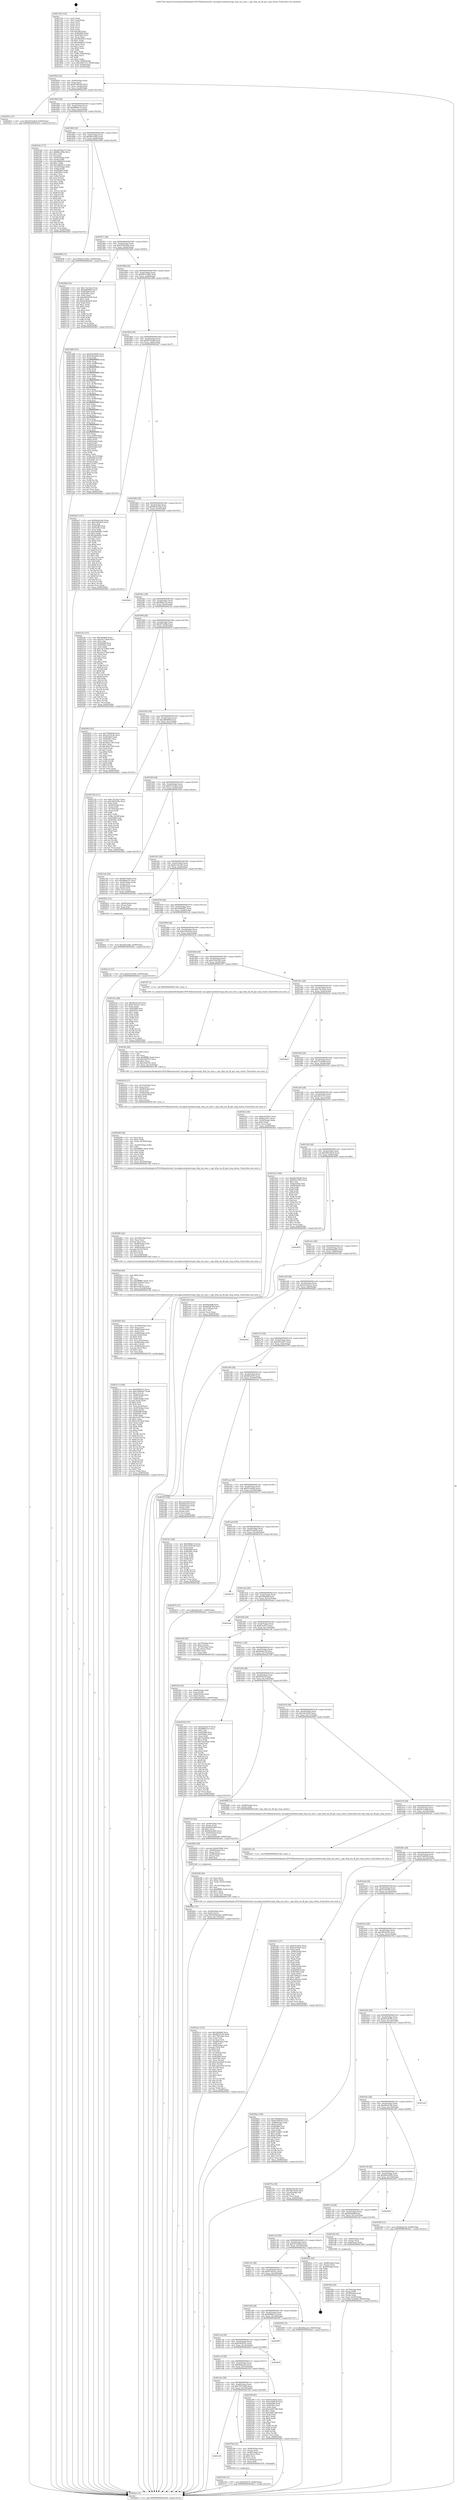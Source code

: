 digraph "0x4017b0" {
  label = "0x4017b0 (/mnt/c/Users/mathe/Desktop/tcc/POCII/binaries/extr_lua-nginx-modulesrcngx_http_lua_misc.c_ngx_http_lua_ffi_get_resp_status_Final-ollvm.out::main(0))"
  labelloc = "t"
  node[shape=record]

  Entry [label="",width=0.3,height=0.3,shape=circle,fillcolor=black,style=filled]
  "0x401824" [label="{
     0x401824 [32]\l
     | [instrs]\l
     &nbsp;&nbsp;0x401824 \<+6\>: mov -0x90(%rbp),%eax\l
     &nbsp;&nbsp;0x40182a \<+2\>: mov %eax,%ecx\l
     &nbsp;&nbsp;0x40182c \<+6\>: sub $0x81460205,%ecx\l
     &nbsp;&nbsp;0x401832 \<+6\>: mov %eax,-0xa4(%rbp)\l
     &nbsp;&nbsp;0x401838 \<+6\>: mov %ecx,-0xa8(%rbp)\l
     &nbsp;&nbsp;0x40183e \<+6\>: je 000000000040291b \<main+0x116b\>\l
  }"]
  "0x40291b" [label="{
     0x40291b [15]\l
     | [instrs]\l
     &nbsp;&nbsp;0x40291b \<+10\>: movl $0x547e44e9,-0x90(%rbp)\l
     &nbsp;&nbsp;0x402925 \<+5\>: jmp 0000000000402be1 \<main+0x1431\>\l
  }"]
  "0x401844" [label="{
     0x401844 [28]\l
     | [instrs]\l
     &nbsp;&nbsp;0x401844 \<+5\>: jmp 0000000000401849 \<main+0x99\>\l
     &nbsp;&nbsp;0x401849 \<+6\>: mov -0xa4(%rbp),%eax\l
     &nbsp;&nbsp;0x40184f \<+5\>: sub $0x886fce1e,%eax\l
     &nbsp;&nbsp;0x401854 \<+6\>: mov %eax,-0xac(%rbp)\l
     &nbsp;&nbsp;0x40185a \<+6\>: je 00000000004023eb \<main+0xc3b\>\l
  }"]
  Exit [label="",width=0.3,height=0.3,shape=circle,fillcolor=black,style=filled,peripheries=2]
  "0x4023eb" [label="{
     0x4023eb [173]\l
     | [instrs]\l
     &nbsp;&nbsp;0x4023eb \<+5\>: mov $0xe455ba72,%eax\l
     &nbsp;&nbsp;0x4023f0 \<+5\>: mov $0x88ce5f8a,%ecx\l
     &nbsp;&nbsp;0x4023f5 \<+2\>: mov $0x1,%dl\l
     &nbsp;&nbsp;0x4023f7 \<+2\>: xor %esi,%esi\l
     &nbsp;&nbsp;0x4023f9 \<+4\>: mov -0x50(%rbp),%rdi\l
     &nbsp;&nbsp;0x4023fd \<+3\>: mov (%rdi),%r8d\l
     &nbsp;&nbsp;0x402400 \<+7\>: sub $0x1fd82b54,%r8d\l
     &nbsp;&nbsp;0x402407 \<+4\>: add $0x1,%r8d\l
     &nbsp;&nbsp;0x40240b \<+7\>: add $0x1fd82b54,%r8d\l
     &nbsp;&nbsp;0x402412 \<+4\>: mov -0x50(%rbp),%rdi\l
     &nbsp;&nbsp;0x402416 \<+3\>: mov %r8d,(%rdi)\l
     &nbsp;&nbsp;0x402419 \<+8\>: mov 0x405068,%r8d\l
     &nbsp;&nbsp;0x402421 \<+8\>: mov 0x40506c,%r9d\l
     &nbsp;&nbsp;0x402429 \<+3\>: sub $0x1,%esi\l
     &nbsp;&nbsp;0x40242c \<+3\>: mov %r8d,%r10d\l
     &nbsp;&nbsp;0x40242f \<+3\>: add %esi,%r10d\l
     &nbsp;&nbsp;0x402432 \<+4\>: imul %r10d,%r8d\l
     &nbsp;&nbsp;0x402436 \<+4\>: and $0x1,%r8d\l
     &nbsp;&nbsp;0x40243a \<+4\>: cmp $0x0,%r8d\l
     &nbsp;&nbsp;0x40243e \<+4\>: sete %r11b\l
     &nbsp;&nbsp;0x402442 \<+4\>: cmp $0xa,%r9d\l
     &nbsp;&nbsp;0x402446 \<+3\>: setl %bl\l
     &nbsp;&nbsp;0x402449 \<+3\>: mov %r11b,%r14b\l
     &nbsp;&nbsp;0x40244c \<+4\>: xor $0xff,%r14b\l
     &nbsp;&nbsp;0x402450 \<+3\>: mov %bl,%r15b\l
     &nbsp;&nbsp;0x402453 \<+4\>: xor $0xff,%r15b\l
     &nbsp;&nbsp;0x402457 \<+3\>: xor $0x0,%dl\l
     &nbsp;&nbsp;0x40245a \<+3\>: mov %r14b,%r12b\l
     &nbsp;&nbsp;0x40245d \<+4\>: and $0x0,%r12b\l
     &nbsp;&nbsp;0x402461 \<+3\>: and %dl,%r11b\l
     &nbsp;&nbsp;0x402464 \<+3\>: mov %r15b,%r13b\l
     &nbsp;&nbsp;0x402467 \<+4\>: and $0x0,%r13b\l
     &nbsp;&nbsp;0x40246b \<+2\>: and %dl,%bl\l
     &nbsp;&nbsp;0x40246d \<+3\>: or %r11b,%r12b\l
     &nbsp;&nbsp;0x402470 \<+3\>: or %bl,%r13b\l
     &nbsp;&nbsp;0x402473 \<+3\>: xor %r13b,%r12b\l
     &nbsp;&nbsp;0x402476 \<+3\>: or %r15b,%r14b\l
     &nbsp;&nbsp;0x402479 \<+4\>: xor $0xff,%r14b\l
     &nbsp;&nbsp;0x40247d \<+3\>: or $0x0,%dl\l
     &nbsp;&nbsp;0x402480 \<+3\>: and %dl,%r14b\l
     &nbsp;&nbsp;0x402483 \<+3\>: or %r14b,%r12b\l
     &nbsp;&nbsp;0x402486 \<+4\>: test $0x1,%r12b\l
     &nbsp;&nbsp;0x40248a \<+3\>: cmovne %ecx,%eax\l
     &nbsp;&nbsp;0x40248d \<+6\>: mov %eax,-0x90(%rbp)\l
     &nbsp;&nbsp;0x402493 \<+5\>: jmp 0000000000402be1 \<main+0x1431\>\l
  }"]
  "0x401860" [label="{
     0x401860 [28]\l
     | [instrs]\l
     &nbsp;&nbsp;0x401860 \<+5\>: jmp 0000000000401865 \<main+0xb5\>\l
     &nbsp;&nbsp;0x401865 \<+6\>: mov -0xa4(%rbp),%eax\l
     &nbsp;&nbsp;0x40186b \<+5\>: sub $0x88ce5f8a,%eax\l
     &nbsp;&nbsp;0x401870 \<+6\>: mov %eax,-0xb0(%rbp)\l
     &nbsp;&nbsp;0x401876 \<+6\>: je 0000000000402498 \<main+0xce8\>\l
  }"]
  "0x402821" [label="{
     0x402821 [15]\l
     | [instrs]\l
     &nbsp;&nbsp;0x402821 \<+10\>: movl $0xaf67ab8e,-0x90(%rbp)\l
     &nbsp;&nbsp;0x40282b \<+5\>: jmp 0000000000402be1 \<main+0x1431\>\l
  }"]
  "0x402498" [label="{
     0x402498 [15]\l
     | [instrs]\l
     &nbsp;&nbsp;0x402498 \<+10\>: movl $0xb52354bc,-0x90(%rbp)\l
     &nbsp;&nbsp;0x4024a2 \<+5\>: jmp 0000000000402be1 \<main+0x1431\>\l
  }"]
  "0x40187c" [label="{
     0x40187c [28]\l
     | [instrs]\l
     &nbsp;&nbsp;0x40187c \<+5\>: jmp 0000000000401881 \<main+0xd1\>\l
     &nbsp;&nbsp;0x401881 \<+6\>: mov -0xa4(%rbp),%eax\l
     &nbsp;&nbsp;0x401887 \<+5\>: sub $0x95092e66,%eax\l
     &nbsp;&nbsp;0x40188c \<+6\>: mov %eax,-0xb4(%rbp)\l
     &nbsp;&nbsp;0x401892 \<+6\>: je 00000000004026d0 \<main+0xf20\>\l
  }"]
  "0x4027d9" [label="{
     0x4027d9 [15]\l
     | [instrs]\l
     &nbsp;&nbsp;0x4027d9 \<+10\>: movl $0xf3f1879,-0x90(%rbp)\l
     &nbsp;&nbsp;0x4027e3 \<+5\>: jmp 0000000000402be1 \<main+0x1431\>\l
  }"]
  "0x4026d0" [label="{
     0x4026d0 [91]\l
     | [instrs]\l
     &nbsp;&nbsp;0x4026d0 \<+5\>: mov $0xc74c34a3,%eax\l
     &nbsp;&nbsp;0x4026d5 \<+5\>: mov $0xaf890fb9,%ecx\l
     &nbsp;&nbsp;0x4026da \<+7\>: mov 0x405068,%edx\l
     &nbsp;&nbsp;0x4026e1 \<+7\>: mov 0x40506c,%esi\l
     &nbsp;&nbsp;0x4026e8 \<+2\>: mov %edx,%edi\l
     &nbsp;&nbsp;0x4026ea \<+6\>: sub $0xde0b2639,%edi\l
     &nbsp;&nbsp;0x4026f0 \<+3\>: sub $0x1,%edi\l
     &nbsp;&nbsp;0x4026f3 \<+6\>: add $0xde0b2639,%edi\l
     &nbsp;&nbsp;0x4026f9 \<+3\>: imul %edi,%edx\l
     &nbsp;&nbsp;0x4026fc \<+3\>: and $0x1,%edx\l
     &nbsp;&nbsp;0x4026ff \<+3\>: cmp $0x0,%edx\l
     &nbsp;&nbsp;0x402702 \<+4\>: sete %r8b\l
     &nbsp;&nbsp;0x402706 \<+3\>: cmp $0xa,%esi\l
     &nbsp;&nbsp;0x402709 \<+4\>: setl %r9b\l
     &nbsp;&nbsp;0x40270d \<+3\>: mov %r8b,%r10b\l
     &nbsp;&nbsp;0x402710 \<+3\>: and %r9b,%r10b\l
     &nbsp;&nbsp;0x402713 \<+3\>: xor %r9b,%r8b\l
     &nbsp;&nbsp;0x402716 \<+3\>: or %r8b,%r10b\l
     &nbsp;&nbsp;0x402719 \<+4\>: test $0x1,%r10b\l
     &nbsp;&nbsp;0x40271d \<+3\>: cmovne %ecx,%eax\l
     &nbsp;&nbsp;0x402720 \<+6\>: mov %eax,-0x90(%rbp)\l
     &nbsp;&nbsp;0x402726 \<+5\>: jmp 0000000000402be1 \<main+0x1431\>\l
  }"]
  "0x401898" [label="{
     0x401898 [28]\l
     | [instrs]\l
     &nbsp;&nbsp;0x401898 \<+5\>: jmp 000000000040189d \<main+0xed\>\l
     &nbsp;&nbsp;0x40189d \<+6\>: mov -0xa4(%rbp),%eax\l
     &nbsp;&nbsp;0x4018a3 \<+5\>: sub $0x961e7862,%eax\l
     &nbsp;&nbsp;0x4018a8 \<+6\>: mov %eax,-0xb8(%rbp)\l
     &nbsp;&nbsp;0x4018ae \<+6\>: je 0000000000401d88 \<main+0x5d8\>\l
  }"]
  "0x401cf8" [label="{
     0x401cf8\l
  }", style=dashed]
  "0x401d88" [label="{
     0x401d88 [301]\l
     | [instrs]\l
     &nbsp;&nbsp;0x401d88 \<+5\>: mov $0x48e2850b,%eax\l
     &nbsp;&nbsp;0x401d8d \<+5\>: mov $0xdcbbddd2,%ecx\l
     &nbsp;&nbsp;0x401d92 \<+3\>: mov %rsp,%rdx\l
     &nbsp;&nbsp;0x401d95 \<+4\>: add $0xfffffffffffffff0,%rdx\l
     &nbsp;&nbsp;0x401d99 \<+3\>: mov %rdx,%rsp\l
     &nbsp;&nbsp;0x401d9c \<+7\>: mov %rdx,-0x88(%rbp)\l
     &nbsp;&nbsp;0x401da3 \<+3\>: mov %rsp,%rdx\l
     &nbsp;&nbsp;0x401da6 \<+4\>: add $0xfffffffffffffff0,%rdx\l
     &nbsp;&nbsp;0x401daa \<+3\>: mov %rdx,%rsp\l
     &nbsp;&nbsp;0x401dad \<+3\>: mov %rsp,%rsi\l
     &nbsp;&nbsp;0x401db0 \<+4\>: add $0xfffffffffffffff0,%rsi\l
     &nbsp;&nbsp;0x401db4 \<+3\>: mov %rsi,%rsp\l
     &nbsp;&nbsp;0x401db7 \<+4\>: mov %rsi,-0x80(%rbp)\l
     &nbsp;&nbsp;0x401dbb \<+3\>: mov %rsp,%rsi\l
     &nbsp;&nbsp;0x401dbe \<+4\>: add $0xfffffffffffffff0,%rsi\l
     &nbsp;&nbsp;0x401dc2 \<+3\>: mov %rsi,%rsp\l
     &nbsp;&nbsp;0x401dc5 \<+4\>: mov %rsi,-0x78(%rbp)\l
     &nbsp;&nbsp;0x401dc9 \<+3\>: mov %rsp,%rsi\l
     &nbsp;&nbsp;0x401dcc \<+4\>: add $0xfffffffffffffff0,%rsi\l
     &nbsp;&nbsp;0x401dd0 \<+3\>: mov %rsi,%rsp\l
     &nbsp;&nbsp;0x401dd3 \<+4\>: mov %rsi,-0x70(%rbp)\l
     &nbsp;&nbsp;0x401dd7 \<+3\>: mov %rsp,%rsi\l
     &nbsp;&nbsp;0x401dda \<+4\>: add $0xfffffffffffffff0,%rsi\l
     &nbsp;&nbsp;0x401dde \<+3\>: mov %rsi,%rsp\l
     &nbsp;&nbsp;0x401de1 \<+4\>: mov %rsi,-0x68(%rbp)\l
     &nbsp;&nbsp;0x401de5 \<+3\>: mov %rsp,%rsi\l
     &nbsp;&nbsp;0x401de8 \<+4\>: add $0xfffffffffffffff0,%rsi\l
     &nbsp;&nbsp;0x401dec \<+3\>: mov %rsi,%rsp\l
     &nbsp;&nbsp;0x401def \<+4\>: mov %rsi,-0x60(%rbp)\l
     &nbsp;&nbsp;0x401df3 \<+3\>: mov %rsp,%rsi\l
     &nbsp;&nbsp;0x401df6 \<+4\>: add $0xfffffffffffffff0,%rsi\l
     &nbsp;&nbsp;0x401dfa \<+3\>: mov %rsi,%rsp\l
     &nbsp;&nbsp;0x401dfd \<+4\>: mov %rsi,-0x58(%rbp)\l
     &nbsp;&nbsp;0x401e01 \<+3\>: mov %rsp,%rsi\l
     &nbsp;&nbsp;0x401e04 \<+4\>: add $0xfffffffffffffff0,%rsi\l
     &nbsp;&nbsp;0x401e08 \<+3\>: mov %rsi,%rsp\l
     &nbsp;&nbsp;0x401e0b \<+4\>: mov %rsi,-0x50(%rbp)\l
     &nbsp;&nbsp;0x401e0f \<+3\>: mov %rsp,%rsi\l
     &nbsp;&nbsp;0x401e12 \<+4\>: add $0xfffffffffffffff0,%rsi\l
     &nbsp;&nbsp;0x401e16 \<+3\>: mov %rsi,%rsp\l
     &nbsp;&nbsp;0x401e19 \<+4\>: mov %rsi,-0x48(%rbp)\l
     &nbsp;&nbsp;0x401e1d \<+3\>: mov %rsp,%rsi\l
     &nbsp;&nbsp;0x401e20 \<+4\>: add $0xfffffffffffffff0,%rsi\l
     &nbsp;&nbsp;0x401e24 \<+3\>: mov %rsi,%rsp\l
     &nbsp;&nbsp;0x401e27 \<+4\>: mov %rsi,-0x40(%rbp)\l
     &nbsp;&nbsp;0x401e2b \<+7\>: mov -0x88(%rbp),%rsi\l
     &nbsp;&nbsp;0x401e32 \<+6\>: movl $0x0,(%rsi)\l
     &nbsp;&nbsp;0x401e38 \<+6\>: mov -0x94(%rbp),%edi\l
     &nbsp;&nbsp;0x401e3e \<+2\>: mov %edi,(%rdx)\l
     &nbsp;&nbsp;0x401e40 \<+4\>: mov -0x80(%rbp),%rsi\l
     &nbsp;&nbsp;0x401e44 \<+7\>: mov -0xa0(%rbp),%r8\l
     &nbsp;&nbsp;0x401e4b \<+3\>: mov %r8,(%rsi)\l
     &nbsp;&nbsp;0x401e4e \<+3\>: cmpl $0x2,(%rdx)\l
     &nbsp;&nbsp;0x401e51 \<+4\>: setne %r9b\l
     &nbsp;&nbsp;0x401e55 \<+4\>: and $0x1,%r9b\l
     &nbsp;&nbsp;0x401e59 \<+4\>: mov %r9b,-0x31(%rbp)\l
     &nbsp;&nbsp;0x401e5d \<+8\>: mov 0x405068,%r10d\l
     &nbsp;&nbsp;0x401e65 \<+8\>: mov 0x40506c,%r11d\l
     &nbsp;&nbsp;0x401e6d \<+3\>: mov %r10d,%ebx\l
     &nbsp;&nbsp;0x401e70 \<+6\>: add $0xb72c9d17,%ebx\l
     &nbsp;&nbsp;0x401e76 \<+3\>: sub $0x1,%ebx\l
     &nbsp;&nbsp;0x401e79 \<+6\>: sub $0xb72c9d17,%ebx\l
     &nbsp;&nbsp;0x401e7f \<+4\>: imul %ebx,%r10d\l
     &nbsp;&nbsp;0x401e83 \<+4\>: and $0x1,%r10d\l
     &nbsp;&nbsp;0x401e87 \<+4\>: cmp $0x0,%r10d\l
     &nbsp;&nbsp;0x401e8b \<+4\>: sete %r9b\l
     &nbsp;&nbsp;0x401e8f \<+4\>: cmp $0xa,%r11d\l
     &nbsp;&nbsp;0x401e93 \<+4\>: setl %r14b\l
     &nbsp;&nbsp;0x401e97 \<+3\>: mov %r9b,%r15b\l
     &nbsp;&nbsp;0x401e9a \<+3\>: and %r14b,%r15b\l
     &nbsp;&nbsp;0x401e9d \<+3\>: xor %r14b,%r9b\l
     &nbsp;&nbsp;0x401ea0 \<+3\>: or %r9b,%r15b\l
     &nbsp;&nbsp;0x401ea3 \<+4\>: test $0x1,%r15b\l
     &nbsp;&nbsp;0x401ea7 \<+3\>: cmovne %ecx,%eax\l
     &nbsp;&nbsp;0x401eaa \<+6\>: mov %eax,-0x90(%rbp)\l
     &nbsp;&nbsp;0x401eb0 \<+5\>: jmp 0000000000402be1 \<main+0x1431\>\l
  }"]
  "0x4018b4" [label="{
     0x4018b4 [28]\l
     | [instrs]\l
     &nbsp;&nbsp;0x4018b4 \<+5\>: jmp 00000000004018b9 \<main+0x109\>\l
     &nbsp;&nbsp;0x4018b9 \<+6\>: mov -0xa4(%rbp),%eax\l
     &nbsp;&nbsp;0x4018bf \<+5\>: sub $0x967f5adb,%eax\l
     &nbsp;&nbsp;0x4018c4 \<+6\>: mov %eax,-0xbc(%rbp)\l
     &nbsp;&nbsp;0x4018ca \<+6\>: je 00000000004024a7 \<main+0xcf7\>\l
  }"]
  "0x4027b8" [label="{
     0x4027b8 [33]\l
     | [instrs]\l
     &nbsp;&nbsp;0x4027b8 \<+4\>: mov -0x68(%rbp),%rax\l
     &nbsp;&nbsp;0x4027bc \<+3\>: mov (%rax),%rax\l
     &nbsp;&nbsp;0x4027bf \<+4\>: mov -0x40(%rbp),%rcx\l
     &nbsp;&nbsp;0x4027c3 \<+3\>: movslq (%rcx),%rcx\l
     &nbsp;&nbsp;0x4027c6 \<+4\>: shl $0x5,%rcx\l
     &nbsp;&nbsp;0x4027ca \<+3\>: add %rcx,%rax\l
     &nbsp;&nbsp;0x4027cd \<+4\>: mov 0x18(%rax),%rax\l
     &nbsp;&nbsp;0x4027d1 \<+3\>: mov %rax,%rdi\l
     &nbsp;&nbsp;0x4027d4 \<+5\>: call 0000000000401030 \<free@plt\>\l
     | [calls]\l
     &nbsp;&nbsp;0x401030 \{1\} (unknown)\l
  }"]
  "0x4024a7" [label="{
     0x4024a7 [147]\l
     | [instrs]\l
     &nbsp;&nbsp;0x4024a7 \<+5\>: mov $0x96c0e3a6,%eax\l
     &nbsp;&nbsp;0x4024ac \<+5\>: mov $0xc5d039cb,%ecx\l
     &nbsp;&nbsp;0x4024b1 \<+2\>: mov $0x1,%dl\l
     &nbsp;&nbsp;0x4024b3 \<+7\>: mov 0x405068,%esi\l
     &nbsp;&nbsp;0x4024ba \<+7\>: mov 0x40506c,%edi\l
     &nbsp;&nbsp;0x4024c1 \<+3\>: mov %esi,%r8d\l
     &nbsp;&nbsp;0x4024c4 \<+7\>: sub $0x2fa9b9b1,%r8d\l
     &nbsp;&nbsp;0x4024cb \<+4\>: sub $0x1,%r8d\l
     &nbsp;&nbsp;0x4024cf \<+7\>: add $0x2fa9b9b1,%r8d\l
     &nbsp;&nbsp;0x4024d6 \<+4\>: imul %r8d,%esi\l
     &nbsp;&nbsp;0x4024da \<+3\>: and $0x1,%esi\l
     &nbsp;&nbsp;0x4024dd \<+3\>: cmp $0x0,%esi\l
     &nbsp;&nbsp;0x4024e0 \<+4\>: sete %r9b\l
     &nbsp;&nbsp;0x4024e4 \<+3\>: cmp $0xa,%edi\l
     &nbsp;&nbsp;0x4024e7 \<+4\>: setl %r10b\l
     &nbsp;&nbsp;0x4024eb \<+3\>: mov %r9b,%r11b\l
     &nbsp;&nbsp;0x4024ee \<+4\>: xor $0xff,%r11b\l
     &nbsp;&nbsp;0x4024f2 \<+3\>: mov %r10b,%bl\l
     &nbsp;&nbsp;0x4024f5 \<+3\>: xor $0xff,%bl\l
     &nbsp;&nbsp;0x4024f8 \<+3\>: xor $0x1,%dl\l
     &nbsp;&nbsp;0x4024fb \<+3\>: mov %r11b,%r14b\l
     &nbsp;&nbsp;0x4024fe \<+4\>: and $0xff,%r14b\l
     &nbsp;&nbsp;0x402502 \<+3\>: and %dl,%r9b\l
     &nbsp;&nbsp;0x402505 \<+3\>: mov %bl,%r15b\l
     &nbsp;&nbsp;0x402508 \<+4\>: and $0xff,%r15b\l
     &nbsp;&nbsp;0x40250c \<+3\>: and %dl,%r10b\l
     &nbsp;&nbsp;0x40250f \<+3\>: or %r9b,%r14b\l
     &nbsp;&nbsp;0x402512 \<+3\>: or %r10b,%r15b\l
     &nbsp;&nbsp;0x402515 \<+3\>: xor %r15b,%r14b\l
     &nbsp;&nbsp;0x402518 \<+3\>: or %bl,%r11b\l
     &nbsp;&nbsp;0x40251b \<+4\>: xor $0xff,%r11b\l
     &nbsp;&nbsp;0x40251f \<+3\>: or $0x1,%dl\l
     &nbsp;&nbsp;0x402522 \<+3\>: and %dl,%r11b\l
     &nbsp;&nbsp;0x402525 \<+3\>: or %r11b,%r14b\l
     &nbsp;&nbsp;0x402528 \<+4\>: test $0x1,%r14b\l
     &nbsp;&nbsp;0x40252c \<+3\>: cmovne %ecx,%eax\l
     &nbsp;&nbsp;0x40252f \<+6\>: mov %eax,-0x90(%rbp)\l
     &nbsp;&nbsp;0x402535 \<+5\>: jmp 0000000000402be1 \<main+0x1431\>\l
  }"]
  "0x4018d0" [label="{
     0x4018d0 [28]\l
     | [instrs]\l
     &nbsp;&nbsp;0x4018d0 \<+5\>: jmp 00000000004018d5 \<main+0x125\>\l
     &nbsp;&nbsp;0x4018d5 \<+6\>: mov -0xa4(%rbp),%eax\l
     &nbsp;&nbsp;0x4018db \<+5\>: sub $0x96c0e3a6,%eax\l
     &nbsp;&nbsp;0x4018e0 \<+6\>: mov %eax,-0xc0(%rbp)\l
     &nbsp;&nbsp;0x4018e6 \<+6\>: je 0000000000402b6c \<main+0x13bc\>\l
  }"]
  "0x4026b1" [label="{
     0x4026b1 [31]\l
     | [instrs]\l
     &nbsp;&nbsp;0x4026b1 \<+4\>: mov -0x40(%rbp),%rcx\l
     &nbsp;&nbsp;0x4026b5 \<+6\>: movl $0x0,(%rcx)\l
     &nbsp;&nbsp;0x4026bb \<+10\>: movl $0x95092e66,-0x90(%rbp)\l
     &nbsp;&nbsp;0x4026c5 \<+6\>: mov %eax,-0x174(%rbp)\l
     &nbsp;&nbsp;0x4026cb \<+5\>: jmp 0000000000402be1 \<main+0x1431\>\l
  }"]
  "0x402b6c" [label="{
     0x402b6c\l
  }", style=dashed]
  "0x4018ec" [label="{
     0x4018ec [28]\l
     | [instrs]\l
     &nbsp;&nbsp;0x4018ec \<+5\>: jmp 00000000004018f1 \<main+0x141\>\l
     &nbsp;&nbsp;0x4018f1 \<+6\>: mov -0xa4(%rbp),%eax\l
     &nbsp;&nbsp;0x4018f7 \<+5\>: sub $0x98fbe25c,%eax\l
     &nbsp;&nbsp;0x4018fc \<+6\>: mov %eax,-0xc4(%rbp)\l
     &nbsp;&nbsp;0x401902 \<+6\>: je 00000000004021fe \<main+0xa4e\>\l
  }"]
  "0x402694" [label="{
     0x402694 [29]\l
     | [instrs]\l
     &nbsp;&nbsp;0x402694 \<+10\>: movabs $0x4030b6,%rdi\l
     &nbsp;&nbsp;0x40269e \<+4\>: mov -0x48(%rbp),%rcx\l
     &nbsp;&nbsp;0x4026a2 \<+2\>: mov %eax,(%rcx)\l
     &nbsp;&nbsp;0x4026a4 \<+4\>: mov -0x48(%rbp),%rcx\l
     &nbsp;&nbsp;0x4026a8 \<+2\>: mov (%rcx),%esi\l
     &nbsp;&nbsp;0x4026aa \<+2\>: mov $0x0,%al\l
     &nbsp;&nbsp;0x4026ac \<+5\>: call 0000000000401040 \<printf@plt\>\l
     | [calls]\l
     &nbsp;&nbsp;0x401040 \{1\} (unknown)\l
  }"]
  "0x4021fe" [label="{
     0x4021fe [147]\l
     | [instrs]\l
     &nbsp;&nbsp;0x4021fe \<+5\>: mov $0x3dfabb6,%eax\l
     &nbsp;&nbsp;0x402203 \<+5\>: mov $0x24c7cda8,%ecx\l
     &nbsp;&nbsp;0x402208 \<+2\>: mov $0x1,%dl\l
     &nbsp;&nbsp;0x40220a \<+7\>: mov 0x405068,%esi\l
     &nbsp;&nbsp;0x402211 \<+7\>: mov 0x40506c,%edi\l
     &nbsp;&nbsp;0x402218 \<+3\>: mov %esi,%r8d\l
     &nbsp;&nbsp;0x40221b \<+7\>: add $0x1dc3790d,%r8d\l
     &nbsp;&nbsp;0x402222 \<+4\>: sub $0x1,%r8d\l
     &nbsp;&nbsp;0x402226 \<+7\>: sub $0x1dc3790d,%r8d\l
     &nbsp;&nbsp;0x40222d \<+4\>: imul %r8d,%esi\l
     &nbsp;&nbsp;0x402231 \<+3\>: and $0x1,%esi\l
     &nbsp;&nbsp;0x402234 \<+3\>: cmp $0x0,%esi\l
     &nbsp;&nbsp;0x402237 \<+4\>: sete %r9b\l
     &nbsp;&nbsp;0x40223b \<+3\>: cmp $0xa,%edi\l
     &nbsp;&nbsp;0x40223e \<+4\>: setl %r10b\l
     &nbsp;&nbsp;0x402242 \<+3\>: mov %r9b,%r11b\l
     &nbsp;&nbsp;0x402245 \<+4\>: xor $0xff,%r11b\l
     &nbsp;&nbsp;0x402249 \<+3\>: mov %r10b,%bl\l
     &nbsp;&nbsp;0x40224c \<+3\>: xor $0xff,%bl\l
     &nbsp;&nbsp;0x40224f \<+3\>: xor $0x1,%dl\l
     &nbsp;&nbsp;0x402252 \<+3\>: mov %r11b,%r14b\l
     &nbsp;&nbsp;0x402255 \<+4\>: and $0xff,%r14b\l
     &nbsp;&nbsp;0x402259 \<+3\>: and %dl,%r9b\l
     &nbsp;&nbsp;0x40225c \<+3\>: mov %bl,%r15b\l
     &nbsp;&nbsp;0x40225f \<+4\>: and $0xff,%r15b\l
     &nbsp;&nbsp;0x402263 \<+3\>: and %dl,%r10b\l
     &nbsp;&nbsp;0x402266 \<+3\>: or %r9b,%r14b\l
     &nbsp;&nbsp;0x402269 \<+3\>: or %r10b,%r15b\l
     &nbsp;&nbsp;0x40226c \<+3\>: xor %r15b,%r14b\l
     &nbsp;&nbsp;0x40226f \<+3\>: or %bl,%r11b\l
     &nbsp;&nbsp;0x402272 \<+4\>: xor $0xff,%r11b\l
     &nbsp;&nbsp;0x402276 \<+3\>: or $0x1,%dl\l
     &nbsp;&nbsp;0x402279 \<+3\>: and %dl,%r11b\l
     &nbsp;&nbsp;0x40227c \<+3\>: or %r11b,%r14b\l
     &nbsp;&nbsp;0x40227f \<+4\>: test $0x1,%r14b\l
     &nbsp;&nbsp;0x402283 \<+3\>: cmovne %ecx,%eax\l
     &nbsp;&nbsp;0x402286 \<+6\>: mov %eax,-0x90(%rbp)\l
     &nbsp;&nbsp;0x40228c \<+5\>: jmp 0000000000402be1 \<main+0x1431\>\l
  }"]
  "0x401908" [label="{
     0x401908 [28]\l
     | [instrs]\l
     &nbsp;&nbsp;0x401908 \<+5\>: jmp 000000000040190d \<main+0x15d\>\l
     &nbsp;&nbsp;0x40190d \<+6\>: mov -0xa4(%rbp),%eax\l
     &nbsp;&nbsp;0x401913 \<+5\>: sub $0xaf67ab8e,%eax\l
     &nbsp;&nbsp;0x401918 \<+6\>: mov %eax,-0xc8(%rbp)\l
     &nbsp;&nbsp;0x40191e \<+6\>: je 0000000000402853 \<main+0x10a3\>\l
  }"]
  "0x401cdc" [label="{
     0x401cdc [28]\l
     | [instrs]\l
     &nbsp;&nbsp;0x401cdc \<+5\>: jmp 0000000000401ce1 \<main+0x531\>\l
     &nbsp;&nbsp;0x401ce1 \<+6\>: mov -0xa4(%rbp),%eax\l
     &nbsp;&nbsp;0x401ce7 \<+5\>: sub $0x79674eb0,%eax\l
     &nbsp;&nbsp;0x401cec \<+6\>: mov %eax,-0x154(%rbp)\l
     &nbsp;&nbsp;0x401cf2 \<+6\>: je 00000000004027b8 \<main+0x1008\>\l
  }"]
  "0x402853" [label="{
     0x402853 [91]\l
     | [instrs]\l
     &nbsp;&nbsp;0x402853 \<+5\>: mov $0x799d404f,%eax\l
     &nbsp;&nbsp;0x402858 \<+5\>: mov $0x2c619c40,%ecx\l
     &nbsp;&nbsp;0x40285d \<+7\>: mov 0x405068,%edx\l
     &nbsp;&nbsp;0x402864 \<+7\>: mov 0x40506c,%esi\l
     &nbsp;&nbsp;0x40286b \<+2\>: mov %edx,%edi\l
     &nbsp;&nbsp;0x40286d \<+6\>: add $0x364a7393,%edi\l
     &nbsp;&nbsp;0x402873 \<+3\>: sub $0x1,%edi\l
     &nbsp;&nbsp;0x402876 \<+6\>: sub $0x364a7393,%edi\l
     &nbsp;&nbsp;0x40287c \<+3\>: imul %edi,%edx\l
     &nbsp;&nbsp;0x40287f \<+3\>: and $0x1,%edx\l
     &nbsp;&nbsp;0x402882 \<+3\>: cmp $0x0,%edx\l
     &nbsp;&nbsp;0x402885 \<+4\>: sete %r8b\l
     &nbsp;&nbsp;0x402889 \<+3\>: cmp $0xa,%esi\l
     &nbsp;&nbsp;0x40288c \<+4\>: setl %r9b\l
     &nbsp;&nbsp;0x402890 \<+3\>: mov %r8b,%r10b\l
     &nbsp;&nbsp;0x402893 \<+3\>: and %r9b,%r10b\l
     &nbsp;&nbsp;0x402896 \<+3\>: xor %r9b,%r8b\l
     &nbsp;&nbsp;0x402899 \<+3\>: or %r8b,%r10b\l
     &nbsp;&nbsp;0x40289c \<+4\>: test $0x1,%r10b\l
     &nbsp;&nbsp;0x4028a0 \<+3\>: cmovne %ecx,%eax\l
     &nbsp;&nbsp;0x4028a3 \<+6\>: mov %eax,-0x90(%rbp)\l
     &nbsp;&nbsp;0x4028a9 \<+5\>: jmp 0000000000402be1 \<main+0x1431\>\l
  }"]
  "0x401924" [label="{
     0x401924 [28]\l
     | [instrs]\l
     &nbsp;&nbsp;0x401924 \<+5\>: jmp 0000000000401929 \<main+0x179\>\l
     &nbsp;&nbsp;0x401929 \<+6\>: mov -0xa4(%rbp),%eax\l
     &nbsp;&nbsp;0x40192f \<+5\>: sub $0xaf890fb9,%eax\l
     &nbsp;&nbsp;0x401934 \<+6\>: mov %eax,-0xcc(%rbp)\l
     &nbsp;&nbsp;0x40193a \<+6\>: je 000000000040272b \<main+0xf7b\>\l
  }"]
  "0x40259f" [label="{
     0x40259f [91]\l
     | [instrs]\l
     &nbsp;&nbsp;0x40259f \<+5\>: mov $0xf7fa3b92,%eax\l
     &nbsp;&nbsp;0x4025a4 \<+5\>: mov $0x25209cf0,%ecx\l
     &nbsp;&nbsp;0x4025a9 \<+7\>: mov 0x405068,%edx\l
     &nbsp;&nbsp;0x4025b0 \<+7\>: mov 0x40506c,%esi\l
     &nbsp;&nbsp;0x4025b7 \<+2\>: mov %edx,%edi\l
     &nbsp;&nbsp;0x4025b9 \<+6\>: add $0x2a08138b,%edi\l
     &nbsp;&nbsp;0x4025bf \<+3\>: sub $0x1,%edi\l
     &nbsp;&nbsp;0x4025c2 \<+6\>: sub $0x2a08138b,%edi\l
     &nbsp;&nbsp;0x4025c8 \<+3\>: imul %edi,%edx\l
     &nbsp;&nbsp;0x4025cb \<+3\>: and $0x1,%edx\l
     &nbsp;&nbsp;0x4025ce \<+3\>: cmp $0x0,%edx\l
     &nbsp;&nbsp;0x4025d1 \<+4\>: sete %r8b\l
     &nbsp;&nbsp;0x4025d5 \<+3\>: cmp $0xa,%esi\l
     &nbsp;&nbsp;0x4025d8 \<+4\>: setl %r9b\l
     &nbsp;&nbsp;0x4025dc \<+3\>: mov %r8b,%r10b\l
     &nbsp;&nbsp;0x4025df \<+3\>: and %r9b,%r10b\l
     &nbsp;&nbsp;0x4025e2 \<+3\>: xor %r9b,%r8b\l
     &nbsp;&nbsp;0x4025e5 \<+3\>: or %r8b,%r10b\l
     &nbsp;&nbsp;0x4025e8 \<+4\>: test $0x1,%r10b\l
     &nbsp;&nbsp;0x4025ec \<+3\>: cmovne %ecx,%eax\l
     &nbsp;&nbsp;0x4025ef \<+6\>: mov %eax,-0x90(%rbp)\l
     &nbsp;&nbsp;0x4025f5 \<+5\>: jmp 0000000000402be1 \<main+0x1431\>\l
  }"]
  "0x40272b" [label="{
     0x40272b [111]\l
     | [instrs]\l
     &nbsp;&nbsp;0x40272b \<+5\>: mov $0xc74c34a3,%eax\l
     &nbsp;&nbsp;0x402730 \<+5\>: mov $0x3893430c,%ecx\l
     &nbsp;&nbsp;0x402735 \<+2\>: xor %edx,%edx\l
     &nbsp;&nbsp;0x402737 \<+4\>: mov -0x40(%rbp),%rsi\l
     &nbsp;&nbsp;0x40273b \<+2\>: mov (%rsi),%edi\l
     &nbsp;&nbsp;0x40273d \<+4\>: mov -0x70(%rbp),%rsi\l
     &nbsp;&nbsp;0x402741 \<+2\>: cmp (%rsi),%edi\l
     &nbsp;&nbsp;0x402743 \<+4\>: setl %r8b\l
     &nbsp;&nbsp;0x402747 \<+4\>: and $0x1,%r8b\l
     &nbsp;&nbsp;0x40274b \<+4\>: mov %r8b,-0x29(%rbp)\l
     &nbsp;&nbsp;0x40274f \<+7\>: mov 0x405068,%edi\l
     &nbsp;&nbsp;0x402756 \<+8\>: mov 0x40506c,%r9d\l
     &nbsp;&nbsp;0x40275e \<+3\>: sub $0x1,%edx\l
     &nbsp;&nbsp;0x402761 \<+3\>: mov %edi,%r10d\l
     &nbsp;&nbsp;0x402764 \<+3\>: add %edx,%r10d\l
     &nbsp;&nbsp;0x402767 \<+4\>: imul %r10d,%edi\l
     &nbsp;&nbsp;0x40276b \<+3\>: and $0x1,%edi\l
     &nbsp;&nbsp;0x40276e \<+3\>: cmp $0x0,%edi\l
     &nbsp;&nbsp;0x402771 \<+4\>: sete %r8b\l
     &nbsp;&nbsp;0x402775 \<+4\>: cmp $0xa,%r9d\l
     &nbsp;&nbsp;0x402779 \<+4\>: setl %r11b\l
     &nbsp;&nbsp;0x40277d \<+3\>: mov %r8b,%bl\l
     &nbsp;&nbsp;0x402780 \<+3\>: and %r11b,%bl\l
     &nbsp;&nbsp;0x402783 \<+3\>: xor %r11b,%r8b\l
     &nbsp;&nbsp;0x402786 \<+3\>: or %r8b,%bl\l
     &nbsp;&nbsp;0x402789 \<+3\>: test $0x1,%bl\l
     &nbsp;&nbsp;0x40278c \<+3\>: cmovne %ecx,%eax\l
     &nbsp;&nbsp;0x40278f \<+6\>: mov %eax,-0x90(%rbp)\l
     &nbsp;&nbsp;0x402795 \<+5\>: jmp 0000000000402be1 \<main+0x1431\>\l
  }"]
  "0x401940" [label="{
     0x401940 [28]\l
     | [instrs]\l
     &nbsp;&nbsp;0x401940 \<+5\>: jmp 0000000000401945 \<main+0x195\>\l
     &nbsp;&nbsp;0x401945 \<+6\>: mov -0xa4(%rbp),%eax\l
     &nbsp;&nbsp;0x40194b \<+5\>: sub $0xb52354bc,%eax\l
     &nbsp;&nbsp;0x401950 \<+6\>: mov %eax,-0xd0(%rbp)\l
     &nbsp;&nbsp;0x401956 \<+6\>: je 00000000004021da \<main+0xa2a\>\l
  }"]
  "0x401cc0" [label="{
     0x401cc0 [28]\l
     | [instrs]\l
     &nbsp;&nbsp;0x401cc0 \<+5\>: jmp 0000000000401cc5 \<main+0x515\>\l
     &nbsp;&nbsp;0x401cc5 \<+6\>: mov -0xa4(%rbp),%eax\l
     &nbsp;&nbsp;0x401ccb \<+5\>: sub $0x6fdbaa4c,%eax\l
     &nbsp;&nbsp;0x401cd0 \<+6\>: mov %eax,-0x150(%rbp)\l
     &nbsp;&nbsp;0x401cd6 \<+6\>: je 000000000040259f \<main+0xdef\>\l
  }"]
  "0x4021da" [label="{
     0x4021da [36]\l
     | [instrs]\l
     &nbsp;&nbsp;0x4021da \<+5\>: mov $0x967f5adb,%eax\l
     &nbsp;&nbsp;0x4021df \<+5\>: mov $0x98fbe25c,%ecx\l
     &nbsp;&nbsp;0x4021e4 \<+4\>: mov -0x50(%rbp),%rdx\l
     &nbsp;&nbsp;0x4021e8 \<+2\>: mov (%rdx),%esi\l
     &nbsp;&nbsp;0x4021ea \<+4\>: mov -0x58(%rbp),%rdx\l
     &nbsp;&nbsp;0x4021ee \<+2\>: cmp (%rdx),%esi\l
     &nbsp;&nbsp;0x4021f0 \<+3\>: cmovl %ecx,%eax\l
     &nbsp;&nbsp;0x4021f3 \<+6\>: mov %eax,-0x90(%rbp)\l
     &nbsp;&nbsp;0x4021f9 \<+5\>: jmp 0000000000402be1 \<main+0x1431\>\l
  }"]
  "0x40195c" [label="{
     0x40195c [28]\l
     | [instrs]\l
     &nbsp;&nbsp;0x40195c \<+5\>: jmp 0000000000401961 \<main+0x1b1\>\l
     &nbsp;&nbsp;0x401961 \<+6\>: mov -0xa4(%rbp),%eax\l
     &nbsp;&nbsp;0x401967 \<+5\>: sub $0xbe19ced5,%eax\l
     &nbsp;&nbsp;0x40196c \<+6\>: mov %eax,-0xd4(%rbp)\l
     &nbsp;&nbsp;0x401972 \<+6\>: je 0000000000402812 \<main+0x1062\>\l
  }"]
  "0x402830" [label="{
     0x402830\l
  }", style=dashed]
  "0x402812" [label="{
     0x402812 [15]\l
     | [instrs]\l
     &nbsp;&nbsp;0x402812 \<+4\>: mov -0x68(%rbp),%rax\l
     &nbsp;&nbsp;0x402816 \<+3\>: mov (%rax),%rax\l
     &nbsp;&nbsp;0x402819 \<+3\>: mov %rax,%rdi\l
     &nbsp;&nbsp;0x40281c \<+5\>: call 0000000000401030 \<free@plt\>\l
     | [calls]\l
     &nbsp;&nbsp;0x401030 \{1\} (unknown)\l
  }"]
  "0x401978" [label="{
     0x401978 [28]\l
     | [instrs]\l
     &nbsp;&nbsp;0x401978 \<+5\>: jmp 000000000040197d \<main+0x1cd\>\l
     &nbsp;&nbsp;0x40197d \<+6\>: mov -0xa4(%rbp),%eax\l
     &nbsp;&nbsp;0x401983 \<+5\>: sub $0xc4484447,%eax\l
     &nbsp;&nbsp;0x401988 \<+6\>: mov %eax,-0xd8(%rbp)\l
     &nbsp;&nbsp;0x40198e \<+6\>: je 00000000004021cb \<main+0xa1b\>\l
  }"]
  "0x401ca4" [label="{
     0x401ca4 [28]\l
     | [instrs]\l
     &nbsp;&nbsp;0x401ca4 \<+5\>: jmp 0000000000401ca9 \<main+0x4f9\>\l
     &nbsp;&nbsp;0x401ca9 \<+6\>: mov -0xa4(%rbp),%eax\l
     &nbsp;&nbsp;0x401caf \<+5\>: sub $0x6c82055c,%eax\l
     &nbsp;&nbsp;0x401cb4 \<+6\>: mov %eax,-0x14c(%rbp)\l
     &nbsp;&nbsp;0x401cba \<+6\>: je 0000000000402830 \<main+0x1080\>\l
  }"]
  "0x4021cb" [label="{
     0x4021cb [15]\l
     | [instrs]\l
     &nbsp;&nbsp;0x4021cb \<+10\>: movl $0xb52354bc,-0x90(%rbp)\l
     &nbsp;&nbsp;0x4021d5 \<+5\>: jmp 0000000000402be1 \<main+0x1431\>\l
  }"]
  "0x401994" [label="{
     0x401994 [28]\l
     | [instrs]\l
     &nbsp;&nbsp;0x401994 \<+5\>: jmp 0000000000401999 \<main+0x1e9\>\l
     &nbsp;&nbsp;0x401999 \<+6\>: mov -0xa4(%rbp),%eax\l
     &nbsp;&nbsp;0x40199f \<+5\>: sub $0xc5d039cb,%eax\l
     &nbsp;&nbsp;0x4019a4 \<+6\>: mov %eax,-0xdc(%rbp)\l
     &nbsp;&nbsp;0x4019aa \<+6\>: je 000000000040253a \<main+0xd8a\>\l
  }"]
  "0x402987" [label="{
     0x402987\l
  }", style=dashed]
  "0x40253a" [label="{
     0x40253a [86]\l
     | [instrs]\l
     &nbsp;&nbsp;0x40253a \<+5\>: mov $0x96c0e3a6,%eax\l
     &nbsp;&nbsp;0x40253f \<+5\>: mov $0x67eb5acc,%ecx\l
     &nbsp;&nbsp;0x402544 \<+2\>: xor %edx,%edx\l
     &nbsp;&nbsp;0x402546 \<+7\>: mov 0x405068,%esi\l
     &nbsp;&nbsp;0x40254d \<+7\>: mov 0x40506c,%edi\l
     &nbsp;&nbsp;0x402554 \<+3\>: sub $0x1,%edx\l
     &nbsp;&nbsp;0x402557 \<+3\>: mov %esi,%r8d\l
     &nbsp;&nbsp;0x40255a \<+3\>: add %edx,%r8d\l
     &nbsp;&nbsp;0x40255d \<+4\>: imul %r8d,%esi\l
     &nbsp;&nbsp;0x402561 \<+3\>: and $0x1,%esi\l
     &nbsp;&nbsp;0x402564 \<+3\>: cmp $0x0,%esi\l
     &nbsp;&nbsp;0x402567 \<+4\>: sete %r9b\l
     &nbsp;&nbsp;0x40256b \<+3\>: cmp $0xa,%edi\l
     &nbsp;&nbsp;0x40256e \<+4\>: setl %r10b\l
     &nbsp;&nbsp;0x402572 \<+3\>: mov %r9b,%r11b\l
     &nbsp;&nbsp;0x402575 \<+3\>: and %r10b,%r11b\l
     &nbsp;&nbsp;0x402578 \<+3\>: xor %r10b,%r9b\l
     &nbsp;&nbsp;0x40257b \<+3\>: or %r9b,%r11b\l
     &nbsp;&nbsp;0x40257e \<+4\>: test $0x1,%r11b\l
     &nbsp;&nbsp;0x402582 \<+3\>: cmovne %ecx,%eax\l
     &nbsp;&nbsp;0x402585 \<+6\>: mov %eax,-0x90(%rbp)\l
     &nbsp;&nbsp;0x40258b \<+5\>: jmp 0000000000402be1 \<main+0x1431\>\l
  }"]
  "0x4019b0" [label="{
     0x4019b0 [28]\l
     | [instrs]\l
     &nbsp;&nbsp;0x4019b0 \<+5\>: jmp 00000000004019b5 \<main+0x205\>\l
     &nbsp;&nbsp;0x4019b5 \<+6\>: mov -0xa4(%rbp),%eax\l
     &nbsp;&nbsp;0x4019bb \<+5\>: sub $0xc5f36140,%eax\l
     &nbsp;&nbsp;0x4019c0 \<+6\>: mov %eax,-0xe0(%rbp)\l
     &nbsp;&nbsp;0x4019c6 \<+6\>: je 0000000000401ff7 \<main+0x847\>\l
  }"]
  "0x401c88" [label="{
     0x401c88 [28]\l
     | [instrs]\l
     &nbsp;&nbsp;0x401c88 \<+5\>: jmp 0000000000401c8d \<main+0x4dd\>\l
     &nbsp;&nbsp;0x401c8d \<+6\>: mov -0xa4(%rbp),%eax\l
     &nbsp;&nbsp;0x401c93 \<+5\>: sub $0x69f0dc7e,%eax\l
     &nbsp;&nbsp;0x401c98 \<+6\>: mov %eax,-0x148(%rbp)\l
     &nbsp;&nbsp;0x401c9e \<+6\>: je 0000000000402987 \<main+0x11d7\>\l
  }"]
  "0x401ff7" [label="{
     0x401ff7 [5]\l
     | [instrs]\l
     &nbsp;&nbsp;0x401ff7 \<+5\>: call 0000000000401160 \<next_i\>\l
     | [calls]\l
     &nbsp;&nbsp;0x401160 \{1\} (/mnt/c/Users/mathe/Desktop/tcc/POCII/binaries/extr_lua-nginx-modulesrcngx_http_lua_misc.c_ngx_http_lua_ffi_get_resp_status_Final-ollvm.out::next_i)\l
  }"]
  "0x4019cc" [label="{
     0x4019cc [28]\l
     | [instrs]\l
     &nbsp;&nbsp;0x4019cc \<+5\>: jmp 00000000004019d1 \<main+0x221\>\l
     &nbsp;&nbsp;0x4019d1 \<+6\>: mov -0xa4(%rbp),%eax\l
     &nbsp;&nbsp;0x4019d7 \<+5\>: sub $0xc74c34a3,%eax\l
     &nbsp;&nbsp;0x4019dc \<+6\>: mov %eax,-0xe4(%rbp)\l
     &nbsp;&nbsp;0x4019e2 \<+6\>: je 0000000000402ba5 \<main+0x13f5\>\l
  }"]
  "0x402590" [label="{
     0x402590 [15]\l
     | [instrs]\l
     &nbsp;&nbsp;0x402590 \<+10\>: movl $0x6fdbaa4c,-0x90(%rbp)\l
     &nbsp;&nbsp;0x40259a \<+5\>: jmp 0000000000402be1 \<main+0x1431\>\l
  }"]
  "0x402ba5" [label="{
     0x402ba5\l
  }", style=dashed]
  "0x4019e8" [label="{
     0x4019e8 [28]\l
     | [instrs]\l
     &nbsp;&nbsp;0x4019e8 \<+5\>: jmp 00000000004019ed \<main+0x23d\>\l
     &nbsp;&nbsp;0x4019ed \<+6\>: mov -0xa4(%rbp),%eax\l
     &nbsp;&nbsp;0x4019f3 \<+5\>: sub $0xc7ac0eb0,%eax\l
     &nbsp;&nbsp;0x4019f8 \<+6\>: mov %eax,-0xe8(%rbp)\l
     &nbsp;&nbsp;0x4019fe \<+6\>: je 0000000000401f22 \<main+0x772\>\l
  }"]
  "0x401c6c" [label="{
     0x401c6c [28]\l
     | [instrs]\l
     &nbsp;&nbsp;0x401c6c \<+5\>: jmp 0000000000401c71 \<main+0x4c1\>\l
     &nbsp;&nbsp;0x401c71 \<+6\>: mov -0xa4(%rbp),%eax\l
     &nbsp;&nbsp;0x401c77 \<+5\>: sub $0x67eb5acc,%eax\l
     &nbsp;&nbsp;0x401c7c \<+6\>: mov %eax,-0x144(%rbp)\l
     &nbsp;&nbsp;0x401c82 \<+6\>: je 0000000000402590 \<main+0xde0\>\l
  }"]
  "0x401f22" [label="{
     0x401f22 [30]\l
     | [instrs]\l
     &nbsp;&nbsp;0x401f22 \<+5\>: mov $0x6c82055c,%eax\l
     &nbsp;&nbsp;0x401f27 \<+5\>: mov $0x8cac951,%ecx\l
     &nbsp;&nbsp;0x401f2c \<+3\>: mov -0x30(%rbp),%edx\l
     &nbsp;&nbsp;0x401f2f \<+3\>: cmp $0x0,%edx\l
     &nbsp;&nbsp;0x401f32 \<+3\>: cmove %ecx,%eax\l
     &nbsp;&nbsp;0x401f35 \<+6\>: mov %eax,-0x90(%rbp)\l
     &nbsp;&nbsp;0x401f3b \<+5\>: jmp 0000000000402be1 \<main+0x1431\>\l
  }"]
  "0x401a04" [label="{
     0x401a04 [28]\l
     | [instrs]\l
     &nbsp;&nbsp;0x401a04 \<+5\>: jmp 0000000000401a09 \<main+0x259\>\l
     &nbsp;&nbsp;0x401a09 \<+6\>: mov -0xa4(%rbp),%eax\l
     &nbsp;&nbsp;0x401a0f \<+5\>: sub $0xcfb0137e,%eax\l
     &nbsp;&nbsp;0x401a14 \<+6\>: mov %eax,-0xec(%rbp)\l
     &nbsp;&nbsp;0x401a1a \<+6\>: je 0000000000401d1e \<main+0x56e\>\l
  }"]
  "0x40292a" [label="{
     0x40292a [24]\l
     | [instrs]\l
     &nbsp;&nbsp;0x40292a \<+7\>: mov -0x88(%rbp),%rax\l
     &nbsp;&nbsp;0x402931 \<+2\>: mov (%rax),%eax\l
     &nbsp;&nbsp;0x402933 \<+4\>: lea -0x28(%rbp),%rsp\l
     &nbsp;&nbsp;0x402937 \<+1\>: pop %rbx\l
     &nbsp;&nbsp;0x402938 \<+2\>: pop %r12\l
     &nbsp;&nbsp;0x40293a \<+2\>: pop %r13\l
     &nbsp;&nbsp;0x40293c \<+2\>: pop %r14\l
     &nbsp;&nbsp;0x40293e \<+2\>: pop %r15\l
     &nbsp;&nbsp;0x402940 \<+1\>: pop %rbp\l
     &nbsp;&nbsp;0x402941 \<+1\>: ret\l
  }"]
  "0x401d1e" [label="{
     0x401d1e [106]\l
     | [instrs]\l
     &nbsp;&nbsp;0x401d1e \<+5\>: mov $0x48e2850b,%eax\l
     &nbsp;&nbsp;0x401d23 \<+5\>: mov $0x961e7862,%ecx\l
     &nbsp;&nbsp;0x401d28 \<+2\>: mov $0x1,%dl\l
     &nbsp;&nbsp;0x401d2a \<+7\>: mov -0x8a(%rbp),%sil\l
     &nbsp;&nbsp;0x401d31 \<+7\>: mov -0x89(%rbp),%dil\l
     &nbsp;&nbsp;0x401d38 \<+3\>: mov %sil,%r8b\l
     &nbsp;&nbsp;0x401d3b \<+4\>: xor $0xff,%r8b\l
     &nbsp;&nbsp;0x401d3f \<+3\>: mov %dil,%r9b\l
     &nbsp;&nbsp;0x401d42 \<+4\>: xor $0xff,%r9b\l
     &nbsp;&nbsp;0x401d46 \<+3\>: xor $0x0,%dl\l
     &nbsp;&nbsp;0x401d49 \<+3\>: mov %r8b,%r10b\l
     &nbsp;&nbsp;0x401d4c \<+4\>: and $0x0,%r10b\l
     &nbsp;&nbsp;0x401d50 \<+3\>: and %dl,%sil\l
     &nbsp;&nbsp;0x401d53 \<+3\>: mov %r9b,%r11b\l
     &nbsp;&nbsp;0x401d56 \<+4\>: and $0x0,%r11b\l
     &nbsp;&nbsp;0x401d5a \<+3\>: and %dl,%dil\l
     &nbsp;&nbsp;0x401d5d \<+3\>: or %sil,%r10b\l
     &nbsp;&nbsp;0x401d60 \<+3\>: or %dil,%r11b\l
     &nbsp;&nbsp;0x401d63 \<+3\>: xor %r11b,%r10b\l
     &nbsp;&nbsp;0x401d66 \<+3\>: or %r9b,%r8b\l
     &nbsp;&nbsp;0x401d69 \<+4\>: xor $0xff,%r8b\l
     &nbsp;&nbsp;0x401d6d \<+3\>: or $0x0,%dl\l
     &nbsp;&nbsp;0x401d70 \<+3\>: and %dl,%r8b\l
     &nbsp;&nbsp;0x401d73 \<+3\>: or %r8b,%r10b\l
     &nbsp;&nbsp;0x401d76 \<+4\>: test $0x1,%r10b\l
     &nbsp;&nbsp;0x401d7a \<+3\>: cmovne %ecx,%eax\l
     &nbsp;&nbsp;0x401d7d \<+6\>: mov %eax,-0x90(%rbp)\l
     &nbsp;&nbsp;0x401d83 \<+5\>: jmp 0000000000402be1 \<main+0x1431\>\l
  }"]
  "0x401a20" [label="{
     0x401a20 [28]\l
     | [instrs]\l
     &nbsp;&nbsp;0x401a20 \<+5\>: jmp 0000000000401a25 \<main+0x275\>\l
     &nbsp;&nbsp;0x401a25 \<+6\>: mov -0xa4(%rbp),%eax\l
     &nbsp;&nbsp;0x401a2b \<+5\>: sub $0xd4014419,%eax\l
     &nbsp;&nbsp;0x401a30 \<+6\>: mov %eax,-0xf0(%rbp)\l
     &nbsp;&nbsp;0x401a36 \<+6\>: je 000000000040283f \<main+0x108f\>\l
  }"]
  "0x402be1" [label="{
     0x402be1 [5]\l
     | [instrs]\l
     &nbsp;&nbsp;0x402be1 \<+5\>: jmp 0000000000401824 \<main+0x74\>\l
  }"]
  "0x4017b0" [label="{
     0x4017b0 [116]\l
     | [instrs]\l
     &nbsp;&nbsp;0x4017b0 \<+1\>: push %rbp\l
     &nbsp;&nbsp;0x4017b1 \<+3\>: mov %rsp,%rbp\l
     &nbsp;&nbsp;0x4017b4 \<+2\>: push %r15\l
     &nbsp;&nbsp;0x4017b6 \<+2\>: push %r14\l
     &nbsp;&nbsp;0x4017b8 \<+2\>: push %r13\l
     &nbsp;&nbsp;0x4017ba \<+2\>: push %r12\l
     &nbsp;&nbsp;0x4017bc \<+1\>: push %rbx\l
     &nbsp;&nbsp;0x4017bd \<+7\>: sub $0x188,%rsp\l
     &nbsp;&nbsp;0x4017c4 \<+7\>: mov 0x405068,%eax\l
     &nbsp;&nbsp;0x4017cb \<+7\>: mov 0x40506c,%ecx\l
     &nbsp;&nbsp;0x4017d2 \<+2\>: mov %eax,%edx\l
     &nbsp;&nbsp;0x4017d4 \<+6\>: add $0x39ed82c5,%edx\l
     &nbsp;&nbsp;0x4017da \<+3\>: sub $0x1,%edx\l
     &nbsp;&nbsp;0x4017dd \<+6\>: sub $0x39ed82c5,%edx\l
     &nbsp;&nbsp;0x4017e3 \<+3\>: imul %edx,%eax\l
     &nbsp;&nbsp;0x4017e6 \<+3\>: and $0x1,%eax\l
     &nbsp;&nbsp;0x4017e9 \<+3\>: cmp $0x0,%eax\l
     &nbsp;&nbsp;0x4017ec \<+4\>: sete %r8b\l
     &nbsp;&nbsp;0x4017f0 \<+4\>: and $0x1,%r8b\l
     &nbsp;&nbsp;0x4017f4 \<+7\>: mov %r8b,-0x8a(%rbp)\l
     &nbsp;&nbsp;0x4017fb \<+3\>: cmp $0xa,%ecx\l
     &nbsp;&nbsp;0x4017fe \<+4\>: setl %r8b\l
     &nbsp;&nbsp;0x401802 \<+4\>: and $0x1,%r8b\l
     &nbsp;&nbsp;0x401806 \<+7\>: mov %r8b,-0x89(%rbp)\l
     &nbsp;&nbsp;0x40180d \<+10\>: movl $0xcfb0137e,-0x90(%rbp)\l
     &nbsp;&nbsp;0x401817 \<+6\>: mov %edi,-0x94(%rbp)\l
     &nbsp;&nbsp;0x40181d \<+7\>: mov %rsi,-0xa0(%rbp)\l
  }"]
  "0x4022c2" [label="{
     0x4022c2 [135]\l
     | [instrs]\l
     &nbsp;&nbsp;0x4022c2 \<+5\>: mov $0x3dfabb6,%ecx\l
     &nbsp;&nbsp;0x4022c7 \<+5\>: mov $0x48cf314b,%edx\l
     &nbsp;&nbsp;0x4022cc \<+6\>: mov -0x170(%rbp),%esi\l
     &nbsp;&nbsp;0x4022d2 \<+3\>: imul %eax,%esi\l
     &nbsp;&nbsp;0x4022d5 \<+3\>: movslq %esi,%rdi\l
     &nbsp;&nbsp;0x4022d8 \<+4\>: mov -0x68(%rbp),%r8\l
     &nbsp;&nbsp;0x4022dc \<+3\>: mov (%r8),%r8\l
     &nbsp;&nbsp;0x4022df \<+4\>: mov -0x60(%rbp),%r9\l
     &nbsp;&nbsp;0x4022e3 \<+3\>: movslq (%r9),%r9\l
     &nbsp;&nbsp;0x4022e6 \<+4\>: shl $0x5,%r9\l
     &nbsp;&nbsp;0x4022ea \<+3\>: add %r9,%r8\l
     &nbsp;&nbsp;0x4022ed \<+4\>: mov 0x18(%r8),%r8\l
     &nbsp;&nbsp;0x4022f1 \<+3\>: mov %rdi,(%r8)\l
     &nbsp;&nbsp;0x4022f4 \<+7\>: mov 0x405068,%eax\l
     &nbsp;&nbsp;0x4022fb \<+7\>: mov 0x40506c,%esi\l
     &nbsp;&nbsp;0x402302 \<+3\>: mov %eax,%r10d\l
     &nbsp;&nbsp;0x402305 \<+7\>: add $0x1ed23920,%r10d\l
     &nbsp;&nbsp;0x40230c \<+4\>: sub $0x1,%r10d\l
     &nbsp;&nbsp;0x402310 \<+7\>: sub $0x1ed23920,%r10d\l
     &nbsp;&nbsp;0x402317 \<+4\>: imul %r10d,%eax\l
     &nbsp;&nbsp;0x40231b \<+3\>: and $0x1,%eax\l
     &nbsp;&nbsp;0x40231e \<+3\>: cmp $0x0,%eax\l
     &nbsp;&nbsp;0x402321 \<+4\>: sete %r11b\l
     &nbsp;&nbsp;0x402325 \<+3\>: cmp $0xa,%esi\l
     &nbsp;&nbsp;0x402328 \<+3\>: setl %bl\l
     &nbsp;&nbsp;0x40232b \<+3\>: mov %r11b,%r14b\l
     &nbsp;&nbsp;0x40232e \<+3\>: and %bl,%r14b\l
     &nbsp;&nbsp;0x402331 \<+3\>: xor %bl,%r11b\l
     &nbsp;&nbsp;0x402334 \<+3\>: or %r11b,%r14b\l
     &nbsp;&nbsp;0x402337 \<+4\>: test $0x1,%r14b\l
     &nbsp;&nbsp;0x40233b \<+3\>: cmovne %edx,%ecx\l
     &nbsp;&nbsp;0x40233e \<+6\>: mov %ecx,-0x90(%rbp)\l
     &nbsp;&nbsp;0x402344 \<+5\>: jmp 0000000000402be1 \<main+0x1431\>\l
  }"]
  "0x402296" [label="{
     0x402296 [44]\l
     | [instrs]\l
     &nbsp;&nbsp;0x402296 \<+2\>: xor %ecx,%ecx\l
     &nbsp;&nbsp;0x402298 \<+5\>: mov $0x2,%edx\l
     &nbsp;&nbsp;0x40229d \<+6\>: mov %edx,-0x16c(%rbp)\l
     &nbsp;&nbsp;0x4022a3 \<+1\>: cltd\l
     &nbsp;&nbsp;0x4022a4 \<+6\>: mov -0x16c(%rbp),%esi\l
     &nbsp;&nbsp;0x4022aa \<+2\>: idiv %esi\l
     &nbsp;&nbsp;0x4022ac \<+6\>: imul $0xfffffffe,%edx,%edx\l
     &nbsp;&nbsp;0x4022b2 \<+3\>: sub $0x1,%ecx\l
     &nbsp;&nbsp;0x4022b5 \<+2\>: sub %ecx,%edx\l
     &nbsp;&nbsp;0x4022b7 \<+6\>: mov %edx,-0x170(%rbp)\l
     &nbsp;&nbsp;0x4022bd \<+5\>: call 0000000000401160 \<next_i\>\l
     | [calls]\l
     &nbsp;&nbsp;0x401160 \{1\} (/mnt/c/Users/mathe/Desktop/tcc/POCII/binaries/extr_lua-nginx-modulesrcngx_http_lua_misc.c_ngx_http_lua_ffi_get_resp_status_Final-ollvm.out::next_i)\l
  }"]
  "0x40283f" [label="{
     0x40283f\l
  }", style=dashed]
  "0x401a3c" [label="{
     0x401a3c [28]\l
     | [instrs]\l
     &nbsp;&nbsp;0x401a3c \<+5\>: jmp 0000000000401a41 \<main+0x291\>\l
     &nbsp;&nbsp;0x401a41 \<+6\>: mov -0xa4(%rbp),%eax\l
     &nbsp;&nbsp;0x401a47 \<+5\>: sub $0xdcbbddd2,%eax\l
     &nbsp;&nbsp;0x401a4c \<+6\>: mov %eax,-0xf4(%rbp)\l
     &nbsp;&nbsp;0x401a52 \<+6\>: je 0000000000401eb5 \<main+0x705\>\l
  }"]
  "0x402113" [label="{
     0x402113 [184]\l
     | [instrs]\l
     &nbsp;&nbsp;0x402113 \<+5\>: mov $0x69f0dc7e,%ecx\l
     &nbsp;&nbsp;0x402118 \<+5\>: mov $0xc4484447,%edx\l
     &nbsp;&nbsp;0x40211d \<+3\>: mov $0x1,%r11b\l
     &nbsp;&nbsp;0x402120 \<+4\>: mov -0x68(%rbp),%rsi\l
     &nbsp;&nbsp;0x402124 \<+3\>: mov (%rsi),%rsi\l
     &nbsp;&nbsp;0x402127 \<+4\>: mov -0x60(%rbp),%rdi\l
     &nbsp;&nbsp;0x40212b \<+3\>: movslq (%rdi),%rdi\l
     &nbsp;&nbsp;0x40212e \<+4\>: shl $0x5,%rdi\l
     &nbsp;&nbsp;0x402132 \<+3\>: add %rdi,%rsi\l
     &nbsp;&nbsp;0x402135 \<+4\>: mov %rax,0x18(%rsi)\l
     &nbsp;&nbsp;0x402139 \<+4\>: mov -0x50(%rbp),%rax\l
     &nbsp;&nbsp;0x40213d \<+6\>: movl $0x0,(%rax)\l
     &nbsp;&nbsp;0x402143 \<+8\>: mov 0x405068,%r8d\l
     &nbsp;&nbsp;0x40214b \<+8\>: mov 0x40506c,%r9d\l
     &nbsp;&nbsp;0x402153 \<+3\>: mov %r8d,%ebx\l
     &nbsp;&nbsp;0x402156 \<+6\>: add $0x5e3075b4,%ebx\l
     &nbsp;&nbsp;0x40215c \<+3\>: sub $0x1,%ebx\l
     &nbsp;&nbsp;0x40215f \<+6\>: sub $0x5e3075b4,%ebx\l
     &nbsp;&nbsp;0x402165 \<+4\>: imul %ebx,%r8d\l
     &nbsp;&nbsp;0x402169 \<+4\>: and $0x1,%r8d\l
     &nbsp;&nbsp;0x40216d \<+4\>: cmp $0x0,%r8d\l
     &nbsp;&nbsp;0x402171 \<+4\>: sete %r14b\l
     &nbsp;&nbsp;0x402175 \<+4\>: cmp $0xa,%r9d\l
     &nbsp;&nbsp;0x402179 \<+4\>: setl %r15b\l
     &nbsp;&nbsp;0x40217d \<+3\>: mov %r14b,%r12b\l
     &nbsp;&nbsp;0x402180 \<+4\>: xor $0xff,%r12b\l
     &nbsp;&nbsp;0x402184 \<+3\>: mov %r15b,%r13b\l
     &nbsp;&nbsp;0x402187 \<+4\>: xor $0xff,%r13b\l
     &nbsp;&nbsp;0x40218b \<+4\>: xor $0x0,%r11b\l
     &nbsp;&nbsp;0x40218f \<+3\>: mov %r12b,%al\l
     &nbsp;&nbsp;0x402192 \<+2\>: and $0x0,%al\l
     &nbsp;&nbsp;0x402194 \<+3\>: and %r11b,%r14b\l
     &nbsp;&nbsp;0x402197 \<+3\>: mov %r13b,%sil\l
     &nbsp;&nbsp;0x40219a \<+4\>: and $0x0,%sil\l
     &nbsp;&nbsp;0x40219e \<+3\>: and %r11b,%r15b\l
     &nbsp;&nbsp;0x4021a1 \<+3\>: or %r14b,%al\l
     &nbsp;&nbsp;0x4021a4 \<+3\>: or %r15b,%sil\l
     &nbsp;&nbsp;0x4021a7 \<+3\>: xor %sil,%al\l
     &nbsp;&nbsp;0x4021aa \<+3\>: or %r13b,%r12b\l
     &nbsp;&nbsp;0x4021ad \<+4\>: xor $0xff,%r12b\l
     &nbsp;&nbsp;0x4021b1 \<+4\>: or $0x0,%r11b\l
     &nbsp;&nbsp;0x4021b5 \<+3\>: and %r11b,%r12b\l
     &nbsp;&nbsp;0x4021b8 \<+3\>: or %r12b,%al\l
     &nbsp;&nbsp;0x4021bb \<+2\>: test $0x1,%al\l
     &nbsp;&nbsp;0x4021bd \<+3\>: cmovne %edx,%ecx\l
     &nbsp;&nbsp;0x4021c0 \<+6\>: mov %ecx,-0x90(%rbp)\l
     &nbsp;&nbsp;0x4021c6 \<+5\>: jmp 0000000000402be1 \<main+0x1431\>\l
  }"]
  "0x401eb5" [label="{
     0x401eb5 [30]\l
     | [instrs]\l
     &nbsp;&nbsp;0x401eb5 \<+5\>: mov $0x49a4efff,%eax\l
     &nbsp;&nbsp;0x401eba \<+5\>: mov $0x445df784,%ecx\l
     &nbsp;&nbsp;0x401ebf \<+3\>: mov -0x31(%rbp),%dl\l
     &nbsp;&nbsp;0x401ec2 \<+3\>: test $0x1,%dl\l
     &nbsp;&nbsp;0x401ec5 \<+3\>: cmovne %ecx,%eax\l
     &nbsp;&nbsp;0x401ec8 \<+6\>: mov %eax,-0x90(%rbp)\l
     &nbsp;&nbsp;0x401ece \<+5\>: jmp 0000000000402be1 \<main+0x1431\>\l
  }"]
  "0x401a58" [label="{
     0x401a58 [28]\l
     | [instrs]\l
     &nbsp;&nbsp;0x401a58 \<+5\>: jmp 0000000000401a5d \<main+0x2ad\>\l
     &nbsp;&nbsp;0x401a5d \<+6\>: mov -0xa4(%rbp),%eax\l
     &nbsp;&nbsp;0x401a63 \<+5\>: sub $0xe455ba72,%eax\l
     &nbsp;&nbsp;0x401a68 \<+6\>: mov %eax,-0xf8(%rbp)\l
     &nbsp;&nbsp;0x401a6e \<+6\>: je 0000000000402b42 \<main+0x1392\>\l
  }"]
  "0x4020d5" [label="{
     0x4020d5 [62]\l
     | [instrs]\l
     &nbsp;&nbsp;0x4020d5 \<+6\>: mov -0x168(%rbp),%ecx\l
     &nbsp;&nbsp;0x4020db \<+3\>: imul %eax,%ecx\l
     &nbsp;&nbsp;0x4020de \<+4\>: mov -0x68(%rbp),%rsi\l
     &nbsp;&nbsp;0x4020e2 \<+3\>: mov (%rsi),%rsi\l
     &nbsp;&nbsp;0x4020e5 \<+4\>: mov -0x60(%rbp),%rdi\l
     &nbsp;&nbsp;0x4020e9 \<+3\>: movslq (%rdi),%rdi\l
     &nbsp;&nbsp;0x4020ec \<+4\>: shl $0x5,%rdi\l
     &nbsp;&nbsp;0x4020f0 \<+3\>: add %rdi,%rsi\l
     &nbsp;&nbsp;0x4020f3 \<+3\>: mov %ecx,0x10(%rsi)\l
     &nbsp;&nbsp;0x4020f6 \<+4\>: mov -0x58(%rbp),%rsi\l
     &nbsp;&nbsp;0x4020fa \<+6\>: movl $0x1,(%rsi)\l
     &nbsp;&nbsp;0x402100 \<+4\>: mov -0x58(%rbp),%rsi\l
     &nbsp;&nbsp;0x402104 \<+3\>: movslq (%rsi),%rsi\l
     &nbsp;&nbsp;0x402107 \<+4\>: shl $0x3,%rsi\l
     &nbsp;&nbsp;0x40210b \<+3\>: mov %rsi,%rdi\l
     &nbsp;&nbsp;0x40210e \<+5\>: call 0000000000401050 \<malloc@plt\>\l
     | [calls]\l
     &nbsp;&nbsp;0x401050 \{1\} (unknown)\l
  }"]
  "0x402b42" [label="{
     0x402b42\l
  }", style=dashed]
  "0x401a74" [label="{
     0x401a74 [28]\l
     | [instrs]\l
     &nbsp;&nbsp;0x401a74 \<+5\>: jmp 0000000000401a79 \<main+0x2c9\>\l
     &nbsp;&nbsp;0x401a79 \<+6\>: mov -0xa4(%rbp),%eax\l
     &nbsp;&nbsp;0x401a7f \<+5\>: sub $0xeb91a627,%eax\l
     &nbsp;&nbsp;0x401a84 \<+6\>: mov %eax,-0xfc(%rbp)\l
     &nbsp;&nbsp;0x401a8a \<+6\>: je 0000000000401f7d \<main+0x7cd\>\l
  }"]
  "0x4020ad" [label="{
     0x4020ad [40]\l
     | [instrs]\l
     &nbsp;&nbsp;0x4020ad \<+5\>: mov $0x2,%ecx\l
     &nbsp;&nbsp;0x4020b2 \<+1\>: cltd\l
     &nbsp;&nbsp;0x4020b3 \<+2\>: idiv %ecx\l
     &nbsp;&nbsp;0x4020b5 \<+6\>: imul $0xfffffffe,%edx,%ecx\l
     &nbsp;&nbsp;0x4020bb \<+6\>: sub $0x32a8cf1f,%ecx\l
     &nbsp;&nbsp;0x4020c1 \<+3\>: add $0x1,%ecx\l
     &nbsp;&nbsp;0x4020c4 \<+6\>: add $0x32a8cf1f,%ecx\l
     &nbsp;&nbsp;0x4020ca \<+6\>: mov %ecx,-0x168(%rbp)\l
     &nbsp;&nbsp;0x4020d0 \<+5\>: call 0000000000401160 \<next_i\>\l
     | [calls]\l
     &nbsp;&nbsp;0x401160 \{1\} (/mnt/c/Users/mathe/Desktop/tcc/POCII/binaries/extr_lua-nginx-modulesrcngx_http_lua_misc.c_ngx_http_lua_ffi_get_resp_status_Final-ollvm.out::next_i)\l
  }"]
  "0x401f7d" [label="{
     0x401f7d [36]\l
     | [instrs]\l
     &nbsp;&nbsp;0x401f7d \<+5\>: mov $0x1de52f5d,%eax\l
     &nbsp;&nbsp;0x401f82 \<+5\>: mov $0xf44d3cf3,%ecx\l
     &nbsp;&nbsp;0x401f87 \<+4\>: mov -0x60(%rbp),%rdx\l
     &nbsp;&nbsp;0x401f8b \<+2\>: mov (%rdx),%esi\l
     &nbsp;&nbsp;0x401f8d \<+4\>: mov -0x70(%rbp),%rdx\l
     &nbsp;&nbsp;0x401f91 \<+2\>: cmp (%rdx),%esi\l
     &nbsp;&nbsp;0x401f93 \<+3\>: cmovl %ecx,%eax\l
     &nbsp;&nbsp;0x401f96 \<+6\>: mov %eax,-0x90(%rbp)\l
     &nbsp;&nbsp;0x401f9c \<+5\>: jmp 0000000000402be1 \<main+0x1431\>\l
  }"]
  "0x401a90" [label="{
     0x401a90 [28]\l
     | [instrs]\l
     &nbsp;&nbsp;0x401a90 \<+5\>: jmp 0000000000401a95 \<main+0x2e5\>\l
     &nbsp;&nbsp;0x401a95 \<+6\>: mov -0xa4(%rbp),%eax\l
     &nbsp;&nbsp;0x401a9b \<+5\>: sub $0xf44d3cf3,%eax\l
     &nbsp;&nbsp;0x401aa0 \<+6\>: mov %eax,-0x100(%rbp)\l
     &nbsp;&nbsp;0x401aa6 \<+6\>: je 0000000000401fa1 \<main+0x7f1\>\l
  }"]
  "0x402083" [label="{
     0x402083 [42]\l
     | [instrs]\l
     &nbsp;&nbsp;0x402083 \<+6\>: mov -0x164(%rbp),%ecx\l
     &nbsp;&nbsp;0x402089 \<+3\>: imul %eax,%ecx\l
     &nbsp;&nbsp;0x40208c \<+3\>: movslq %ecx,%rsi\l
     &nbsp;&nbsp;0x40208f \<+4\>: mov -0x68(%rbp),%rdi\l
     &nbsp;&nbsp;0x402093 \<+3\>: mov (%rdi),%rdi\l
     &nbsp;&nbsp;0x402096 \<+4\>: mov -0x60(%rbp),%r10\l
     &nbsp;&nbsp;0x40209a \<+3\>: movslq (%r10),%r10\l
     &nbsp;&nbsp;0x40209d \<+4\>: shl $0x5,%r10\l
     &nbsp;&nbsp;0x4020a1 \<+3\>: add %r10,%rdi\l
     &nbsp;&nbsp;0x4020a4 \<+4\>: mov %rsi,0x8(%rdi)\l
     &nbsp;&nbsp;0x4020a8 \<+5\>: call 0000000000401160 \<next_i\>\l
     | [calls]\l
     &nbsp;&nbsp;0x401160 \{1\} (/mnt/c/Users/mathe/Desktop/tcc/POCII/binaries/extr_lua-nginx-modulesrcngx_http_lua_misc.c_ngx_http_lua_ffi_get_resp_status_Final-ollvm.out::next_i)\l
  }"]
  "0x401fa1" [label="{
     0x401fa1 [86]\l
     | [instrs]\l
     &nbsp;&nbsp;0x401fa1 \<+5\>: mov $0x69f0dc7e,%eax\l
     &nbsp;&nbsp;0x401fa6 \<+5\>: mov $0xc5f36140,%ecx\l
     &nbsp;&nbsp;0x401fab \<+2\>: xor %edx,%edx\l
     &nbsp;&nbsp;0x401fad \<+7\>: mov 0x405068,%esi\l
     &nbsp;&nbsp;0x401fb4 \<+7\>: mov 0x40506c,%edi\l
     &nbsp;&nbsp;0x401fbb \<+3\>: sub $0x1,%edx\l
     &nbsp;&nbsp;0x401fbe \<+3\>: mov %esi,%r8d\l
     &nbsp;&nbsp;0x401fc1 \<+3\>: add %edx,%r8d\l
     &nbsp;&nbsp;0x401fc4 \<+4\>: imul %r8d,%esi\l
     &nbsp;&nbsp;0x401fc8 \<+3\>: and $0x1,%esi\l
     &nbsp;&nbsp;0x401fcb \<+3\>: cmp $0x0,%esi\l
     &nbsp;&nbsp;0x401fce \<+4\>: sete %r9b\l
     &nbsp;&nbsp;0x401fd2 \<+3\>: cmp $0xa,%edi\l
     &nbsp;&nbsp;0x401fd5 \<+4\>: setl %r10b\l
     &nbsp;&nbsp;0x401fd9 \<+3\>: mov %r9b,%r11b\l
     &nbsp;&nbsp;0x401fdc \<+3\>: and %r10b,%r11b\l
     &nbsp;&nbsp;0x401fdf \<+3\>: xor %r10b,%r9b\l
     &nbsp;&nbsp;0x401fe2 \<+3\>: or %r9b,%r11b\l
     &nbsp;&nbsp;0x401fe5 \<+4\>: test $0x1,%r11b\l
     &nbsp;&nbsp;0x401fe9 \<+3\>: cmovne %ecx,%eax\l
     &nbsp;&nbsp;0x401fec \<+6\>: mov %eax,-0x90(%rbp)\l
     &nbsp;&nbsp;0x401ff2 \<+5\>: jmp 0000000000402be1 \<main+0x1431\>\l
  }"]
  "0x401aac" [label="{
     0x401aac [28]\l
     | [instrs]\l
     &nbsp;&nbsp;0x401aac \<+5\>: jmp 0000000000401ab1 \<main+0x301\>\l
     &nbsp;&nbsp;0x401ab1 \<+6\>: mov -0xa4(%rbp),%eax\l
     &nbsp;&nbsp;0x401ab7 \<+5\>: sub $0xf52c94a0,%eax\l
     &nbsp;&nbsp;0x401abc \<+6\>: mov %eax,-0x104(%rbp)\l
     &nbsp;&nbsp;0x401ac2 \<+6\>: je 0000000000402679 \<main+0xec9\>\l
  }"]
  "0x402049" [label="{
     0x402049 [58]\l
     | [instrs]\l
     &nbsp;&nbsp;0x402049 \<+2\>: xor %ecx,%ecx\l
     &nbsp;&nbsp;0x40204b \<+5\>: mov $0x2,%edx\l
     &nbsp;&nbsp;0x402050 \<+6\>: mov %edx,-0x160(%rbp)\l
     &nbsp;&nbsp;0x402056 \<+1\>: cltd\l
     &nbsp;&nbsp;0x402057 \<+7\>: mov -0x160(%rbp),%r8d\l
     &nbsp;&nbsp;0x40205e \<+3\>: idiv %r8d\l
     &nbsp;&nbsp;0x402061 \<+6\>: imul $0xfffffffe,%edx,%edx\l
     &nbsp;&nbsp;0x402067 \<+3\>: mov %ecx,%r9d\l
     &nbsp;&nbsp;0x40206a \<+3\>: sub %edx,%r9d\l
     &nbsp;&nbsp;0x40206d \<+2\>: mov %ecx,%edx\l
     &nbsp;&nbsp;0x40206f \<+3\>: sub $0x1,%edx\l
     &nbsp;&nbsp;0x402072 \<+3\>: add %edx,%r9d\l
     &nbsp;&nbsp;0x402075 \<+3\>: sub %r9d,%ecx\l
     &nbsp;&nbsp;0x402078 \<+6\>: mov %ecx,-0x164(%rbp)\l
     &nbsp;&nbsp;0x40207e \<+5\>: call 0000000000401160 \<next_i\>\l
     | [calls]\l
     &nbsp;&nbsp;0x401160 \{1\} (/mnt/c/Users/mathe/Desktop/tcc/POCII/binaries/extr_lua-nginx-modulesrcngx_http_lua_misc.c_ngx_http_lua_ffi_get_resp_status_Final-ollvm.out::next_i)\l
  }"]
  "0x402679" [label="{
     0x402679 [15]\l
     | [instrs]\l
     &nbsp;&nbsp;0x402679 \<+10\>: movl $0xeb91a627,-0x90(%rbp)\l
     &nbsp;&nbsp;0x402683 \<+5\>: jmp 0000000000402be1 \<main+0x1431\>\l
  }"]
  "0x401ac8" [label="{
     0x401ac8 [28]\l
     | [instrs]\l
     &nbsp;&nbsp;0x401ac8 \<+5\>: jmp 0000000000401acd \<main+0x31d\>\l
     &nbsp;&nbsp;0x401acd \<+6\>: mov -0xa4(%rbp),%eax\l
     &nbsp;&nbsp;0x401ad3 \<+5\>: sub $0xf7fa3b92,%eax\l
     &nbsp;&nbsp;0x401ad8 \<+6\>: mov %eax,-0x108(%rbp)\l
     &nbsp;&nbsp;0x401ade \<+6\>: je 0000000000402b7b \<main+0x13cb\>\l
  }"]
  "0x402024" [label="{
     0x402024 [37]\l
     | [instrs]\l
     &nbsp;&nbsp;0x402024 \<+6\>: mov -0x15c(%rbp),%ecx\l
     &nbsp;&nbsp;0x40202a \<+3\>: imul %eax,%ecx\l
     &nbsp;&nbsp;0x40202d \<+4\>: mov -0x68(%rbp),%rsi\l
     &nbsp;&nbsp;0x402031 \<+3\>: mov (%rsi),%rsi\l
     &nbsp;&nbsp;0x402034 \<+4\>: mov -0x60(%rbp),%rdi\l
     &nbsp;&nbsp;0x402038 \<+3\>: movslq (%rdi),%rdi\l
     &nbsp;&nbsp;0x40203b \<+4\>: shl $0x5,%rdi\l
     &nbsp;&nbsp;0x40203f \<+3\>: add %rdi,%rsi\l
     &nbsp;&nbsp;0x402042 \<+2\>: mov %ecx,(%rsi)\l
     &nbsp;&nbsp;0x402044 \<+5\>: call 0000000000401160 \<next_i\>\l
     | [calls]\l
     &nbsp;&nbsp;0x401160 \{1\} (/mnt/c/Users/mathe/Desktop/tcc/POCII/binaries/extr_lua-nginx-modulesrcngx_http_lua_misc.c_ngx_http_lua_ffi_get_resp_status_Final-ollvm.out::next_i)\l
  }"]
  "0x402b7b" [label="{
     0x402b7b\l
  }", style=dashed]
  "0x401ae4" [label="{
     0x401ae4 [28]\l
     | [instrs]\l
     &nbsp;&nbsp;0x401ae4 \<+5\>: jmp 0000000000401ae9 \<main+0x339\>\l
     &nbsp;&nbsp;0x401ae9 \<+6\>: mov -0xa4(%rbp),%eax\l
     &nbsp;&nbsp;0x401aef \<+5\>: sub $0x3dfabb6,%eax\l
     &nbsp;&nbsp;0x401af4 \<+6\>: mov %eax,-0x10c(%rbp)\l
     &nbsp;&nbsp;0x401afa \<+6\>: je 0000000000402ada \<main+0x132a\>\l
  }"]
  "0x401ffc" [label="{
     0x401ffc [40]\l
     | [instrs]\l
     &nbsp;&nbsp;0x401ffc \<+5\>: mov $0x2,%ecx\l
     &nbsp;&nbsp;0x402001 \<+1\>: cltd\l
     &nbsp;&nbsp;0x402002 \<+2\>: idiv %ecx\l
     &nbsp;&nbsp;0x402004 \<+6\>: imul $0xfffffffe,%edx,%ecx\l
     &nbsp;&nbsp;0x40200a \<+6\>: add $0x226e555,%ecx\l
     &nbsp;&nbsp;0x402010 \<+3\>: add $0x1,%ecx\l
     &nbsp;&nbsp;0x402013 \<+6\>: sub $0x226e555,%ecx\l
     &nbsp;&nbsp;0x402019 \<+6\>: mov %ecx,-0x15c(%rbp)\l
     &nbsp;&nbsp;0x40201f \<+5\>: call 0000000000401160 \<next_i\>\l
     | [calls]\l
     &nbsp;&nbsp;0x401160 \{1\} (/mnt/c/Users/mathe/Desktop/tcc/POCII/binaries/extr_lua-nginx-modulesrcngx_http_lua_misc.c_ngx_http_lua_ffi_get_resp_status_Final-ollvm.out::next_i)\l
  }"]
  "0x402ada" [label="{
     0x402ada\l
  }", style=dashed]
  "0x401b00" [label="{
     0x401b00 [28]\l
     | [instrs]\l
     &nbsp;&nbsp;0x401b00 \<+5\>: jmp 0000000000401b05 \<main+0x355\>\l
     &nbsp;&nbsp;0x401b05 \<+6\>: mov -0xa4(%rbp),%eax\l
     &nbsp;&nbsp;0x401b0b \<+5\>: sub $0x8cac951,%eax\l
     &nbsp;&nbsp;0x401b10 \<+6\>: mov %eax,-0x110(%rbp)\l
     &nbsp;&nbsp;0x401b16 \<+6\>: je 0000000000401f40 \<main+0x790\>\l
  }"]
  "0x401f5d" [label="{
     0x401f5d [32]\l
     | [instrs]\l
     &nbsp;&nbsp;0x401f5d \<+4\>: mov -0x68(%rbp),%rdi\l
     &nbsp;&nbsp;0x401f61 \<+3\>: mov %rax,(%rdi)\l
     &nbsp;&nbsp;0x401f64 \<+4\>: mov -0x60(%rbp),%rax\l
     &nbsp;&nbsp;0x401f68 \<+6\>: movl $0x0,(%rax)\l
     &nbsp;&nbsp;0x401f6e \<+10\>: movl $0xeb91a627,-0x90(%rbp)\l
     &nbsp;&nbsp;0x401f78 \<+5\>: jmp 0000000000402be1 \<main+0x1431\>\l
  }"]
  "0x401f40" [label="{
     0x401f40 [29]\l
     | [instrs]\l
     &nbsp;&nbsp;0x401f40 \<+4\>: mov -0x70(%rbp),%rax\l
     &nbsp;&nbsp;0x401f44 \<+6\>: movl $0x1,(%rax)\l
     &nbsp;&nbsp;0x401f4a \<+4\>: mov -0x70(%rbp),%rax\l
     &nbsp;&nbsp;0x401f4e \<+3\>: movslq (%rax),%rax\l
     &nbsp;&nbsp;0x401f51 \<+4\>: shl $0x5,%rax\l
     &nbsp;&nbsp;0x401f55 \<+3\>: mov %rax,%rdi\l
     &nbsp;&nbsp;0x401f58 \<+5\>: call 0000000000401050 \<malloc@plt\>\l
     | [calls]\l
     &nbsp;&nbsp;0x401050 \{1\} (unknown)\l
  }"]
  "0x401b1c" [label="{
     0x401b1c [28]\l
     | [instrs]\l
     &nbsp;&nbsp;0x401b1c \<+5\>: jmp 0000000000401b21 \<main+0x371\>\l
     &nbsp;&nbsp;0x401b21 \<+6\>: mov -0xa4(%rbp),%eax\l
     &nbsp;&nbsp;0x401b27 \<+5\>: sub $0xbbabc5d,%eax\l
     &nbsp;&nbsp;0x401b2c \<+6\>: mov %eax,-0x114(%rbp)\l
     &nbsp;&nbsp;0x401b32 \<+6\>: je 0000000000402358 \<main+0xba8\>\l
  }"]
  "0x401f04" [label="{
     0x401f04 [30]\l
     | [instrs]\l
     &nbsp;&nbsp;0x401f04 \<+4\>: mov -0x78(%rbp),%rdi\l
     &nbsp;&nbsp;0x401f08 \<+2\>: mov %eax,(%rdi)\l
     &nbsp;&nbsp;0x401f0a \<+4\>: mov -0x78(%rbp),%rdi\l
     &nbsp;&nbsp;0x401f0e \<+2\>: mov (%rdi),%eax\l
     &nbsp;&nbsp;0x401f10 \<+3\>: mov %eax,-0x30(%rbp)\l
     &nbsp;&nbsp;0x401f13 \<+10\>: movl $0xc7ac0eb0,-0x90(%rbp)\l
     &nbsp;&nbsp;0x401f1d \<+5\>: jmp 0000000000402be1 \<main+0x1431\>\l
  }"]
  "0x402358" [label="{
     0x402358 [147]\l
     | [instrs]\l
     &nbsp;&nbsp;0x402358 \<+5\>: mov $0xe455ba72,%eax\l
     &nbsp;&nbsp;0x40235d \<+5\>: mov $0x886fce1e,%ecx\l
     &nbsp;&nbsp;0x402362 \<+2\>: mov $0x1,%dl\l
     &nbsp;&nbsp;0x402364 \<+7\>: mov 0x405068,%esi\l
     &nbsp;&nbsp;0x40236b \<+7\>: mov 0x40506c,%edi\l
     &nbsp;&nbsp;0x402372 \<+3\>: mov %esi,%r8d\l
     &nbsp;&nbsp;0x402375 \<+7\>: add $0x7b2e90ae,%r8d\l
     &nbsp;&nbsp;0x40237c \<+4\>: sub $0x1,%r8d\l
     &nbsp;&nbsp;0x402380 \<+7\>: sub $0x7b2e90ae,%r8d\l
     &nbsp;&nbsp;0x402387 \<+4\>: imul %r8d,%esi\l
     &nbsp;&nbsp;0x40238b \<+3\>: and $0x1,%esi\l
     &nbsp;&nbsp;0x40238e \<+3\>: cmp $0x0,%esi\l
     &nbsp;&nbsp;0x402391 \<+4\>: sete %r9b\l
     &nbsp;&nbsp;0x402395 \<+3\>: cmp $0xa,%edi\l
     &nbsp;&nbsp;0x402398 \<+4\>: setl %r10b\l
     &nbsp;&nbsp;0x40239c \<+3\>: mov %r9b,%r11b\l
     &nbsp;&nbsp;0x40239f \<+4\>: xor $0xff,%r11b\l
     &nbsp;&nbsp;0x4023a3 \<+3\>: mov %r10b,%bl\l
     &nbsp;&nbsp;0x4023a6 \<+3\>: xor $0xff,%bl\l
     &nbsp;&nbsp;0x4023a9 \<+3\>: xor $0x0,%dl\l
     &nbsp;&nbsp;0x4023ac \<+3\>: mov %r11b,%r14b\l
     &nbsp;&nbsp;0x4023af \<+4\>: and $0x0,%r14b\l
     &nbsp;&nbsp;0x4023b3 \<+3\>: and %dl,%r9b\l
     &nbsp;&nbsp;0x4023b6 \<+3\>: mov %bl,%r15b\l
     &nbsp;&nbsp;0x4023b9 \<+4\>: and $0x0,%r15b\l
     &nbsp;&nbsp;0x4023bd \<+3\>: and %dl,%r10b\l
     &nbsp;&nbsp;0x4023c0 \<+3\>: or %r9b,%r14b\l
     &nbsp;&nbsp;0x4023c3 \<+3\>: or %r10b,%r15b\l
     &nbsp;&nbsp;0x4023c6 \<+3\>: xor %r15b,%r14b\l
     &nbsp;&nbsp;0x4023c9 \<+3\>: or %bl,%r11b\l
     &nbsp;&nbsp;0x4023cc \<+4\>: xor $0xff,%r11b\l
     &nbsp;&nbsp;0x4023d0 \<+3\>: or $0x0,%dl\l
     &nbsp;&nbsp;0x4023d3 \<+3\>: and %dl,%r11b\l
     &nbsp;&nbsp;0x4023d6 \<+3\>: or %r11b,%r14b\l
     &nbsp;&nbsp;0x4023d9 \<+4\>: test $0x1,%r14b\l
     &nbsp;&nbsp;0x4023dd \<+3\>: cmovne %ecx,%eax\l
     &nbsp;&nbsp;0x4023e0 \<+6\>: mov %eax,-0x90(%rbp)\l
     &nbsp;&nbsp;0x4023e6 \<+5\>: jmp 0000000000402be1 \<main+0x1431\>\l
  }"]
  "0x401b38" [label="{
     0x401b38 [28]\l
     | [instrs]\l
     &nbsp;&nbsp;0x401b38 \<+5\>: jmp 0000000000401b3d \<main+0x38d\>\l
     &nbsp;&nbsp;0x401b3d \<+6\>: mov -0xa4(%rbp),%eax\l
     &nbsp;&nbsp;0x401b43 \<+5\>: sub $0xf3f1879,%eax\l
     &nbsp;&nbsp;0x401b48 \<+6\>: mov %eax,-0x118(%rbp)\l
     &nbsp;&nbsp;0x401b4e \<+6\>: je 00000000004027e8 \<main+0x1038\>\l
  }"]
  "0x401c50" [label="{
     0x401c50 [28]\l
     | [instrs]\l
     &nbsp;&nbsp;0x401c50 \<+5\>: jmp 0000000000401c55 \<main+0x4a5\>\l
     &nbsp;&nbsp;0x401c55 \<+6\>: mov -0xa4(%rbp),%eax\l
     &nbsp;&nbsp;0x401c5b \<+5\>: sub $0x547e44e9,%eax\l
     &nbsp;&nbsp;0x401c60 \<+6\>: mov %eax,-0x140(%rbp)\l
     &nbsp;&nbsp;0x401c66 \<+6\>: je 000000000040292a \<main+0x117a\>\l
  }"]
  "0x4027e8" [label="{
     0x4027e8 [42]\l
     | [instrs]\l
     &nbsp;&nbsp;0x4027e8 \<+4\>: mov -0x40(%rbp),%rax\l
     &nbsp;&nbsp;0x4027ec \<+2\>: mov (%rax),%ecx\l
     &nbsp;&nbsp;0x4027ee \<+6\>: add $0x9fc0ed09,%ecx\l
     &nbsp;&nbsp;0x4027f4 \<+3\>: add $0x1,%ecx\l
     &nbsp;&nbsp;0x4027f7 \<+6\>: sub $0x9fc0ed09,%ecx\l
     &nbsp;&nbsp;0x4027fd \<+4\>: mov -0x40(%rbp),%rax\l
     &nbsp;&nbsp;0x402801 \<+2\>: mov %ecx,(%rax)\l
     &nbsp;&nbsp;0x402803 \<+10\>: movl $0x95092e66,-0x90(%rbp)\l
     &nbsp;&nbsp;0x40280d \<+5\>: jmp 0000000000402be1 \<main+0x1431\>\l
  }"]
  "0x401b54" [label="{
     0x401b54 [28]\l
     | [instrs]\l
     &nbsp;&nbsp;0x401b54 \<+5\>: jmp 0000000000401b59 \<main+0x3a9\>\l
     &nbsp;&nbsp;0x401b59 \<+6\>: mov -0xa4(%rbp),%eax\l
     &nbsp;&nbsp;0x401b5f \<+5\>: sub $0x1de52f5d,%eax\l
     &nbsp;&nbsp;0x401b64 \<+6\>: mov %eax,-0x11c(%rbp)\l
     &nbsp;&nbsp;0x401b6a \<+6\>: je 0000000000402688 \<main+0xed8\>\l
  }"]
  "0x401ef4" [label="{
     0x401ef4 [16]\l
     | [instrs]\l
     &nbsp;&nbsp;0x401ef4 \<+4\>: mov -0x80(%rbp),%rax\l
     &nbsp;&nbsp;0x401ef8 \<+3\>: mov (%rax),%rax\l
     &nbsp;&nbsp;0x401efb \<+4\>: mov 0x8(%rax),%rdi\l
     &nbsp;&nbsp;0x401eff \<+5\>: call 0000000000401060 \<atoi@plt\>\l
     | [calls]\l
     &nbsp;&nbsp;0x401060 \{1\} (unknown)\l
  }"]
  "0x402688" [label="{
     0x402688 [12]\l
     | [instrs]\l
     &nbsp;&nbsp;0x402688 \<+4\>: mov -0x68(%rbp),%rax\l
     &nbsp;&nbsp;0x40268c \<+3\>: mov (%rax),%rdi\l
     &nbsp;&nbsp;0x40268f \<+5\>: call 0000000000401240 \<ngx_http_lua_ffi_get_resp_status\>\l
     | [calls]\l
     &nbsp;&nbsp;0x401240 \{1\} (/mnt/c/Users/mathe/Desktop/tcc/POCII/binaries/extr_lua-nginx-modulesrcngx_http_lua_misc.c_ngx_http_lua_ffi_get_resp_status_Final-ollvm.out::ngx_http_lua_ffi_get_resp_status)\l
  }"]
  "0x401b70" [label="{
     0x401b70 [28]\l
     | [instrs]\l
     &nbsp;&nbsp;0x401b70 \<+5\>: jmp 0000000000401b75 \<main+0x3c5\>\l
     &nbsp;&nbsp;0x401b75 \<+6\>: mov -0xa4(%rbp),%eax\l
     &nbsp;&nbsp;0x401b7b \<+5\>: sub $0x24c7cda8,%eax\l
     &nbsp;&nbsp;0x401b80 \<+6\>: mov %eax,-0x120(%rbp)\l
     &nbsp;&nbsp;0x401b86 \<+6\>: je 0000000000402291 \<main+0xae1\>\l
  }"]
  "0x401c34" [label="{
     0x401c34 [28]\l
     | [instrs]\l
     &nbsp;&nbsp;0x401c34 \<+5\>: jmp 0000000000401c39 \<main+0x489\>\l
     &nbsp;&nbsp;0x401c39 \<+6\>: mov -0xa4(%rbp),%eax\l
     &nbsp;&nbsp;0x401c3f \<+5\>: sub $0x49a4efff,%eax\l
     &nbsp;&nbsp;0x401c44 \<+6\>: mov %eax,-0x13c(%rbp)\l
     &nbsp;&nbsp;0x401c4a \<+6\>: je 0000000000401ef4 \<main+0x744\>\l
  }"]
  "0x402291" [label="{
     0x402291 [5]\l
     | [instrs]\l
     &nbsp;&nbsp;0x402291 \<+5\>: call 0000000000401160 \<next_i\>\l
     | [calls]\l
     &nbsp;&nbsp;0x401160 \{1\} (/mnt/c/Users/mathe/Desktop/tcc/POCII/binaries/extr_lua-nginx-modulesrcngx_http_lua_misc.c_ngx_http_lua_ffi_get_resp_status_Final-ollvm.out::next_i)\l
  }"]
  "0x401b8c" [label="{
     0x401b8c [28]\l
     | [instrs]\l
     &nbsp;&nbsp;0x401b8c \<+5\>: jmp 0000000000401b91 \<main+0x3e1\>\l
     &nbsp;&nbsp;0x401b91 \<+6\>: mov -0xa4(%rbp),%eax\l
     &nbsp;&nbsp;0x401b97 \<+5\>: sub $0x25209cf0,%eax\l
     &nbsp;&nbsp;0x401b9c \<+6\>: mov %eax,-0x124(%rbp)\l
     &nbsp;&nbsp;0x401ba2 \<+6\>: je 00000000004025fa \<main+0xe4a\>\l
  }"]
  "0x402942" [label="{
     0x402942\l
  }", style=dashed]
  "0x4025fa" [label="{
     0x4025fa [127]\l
     | [instrs]\l
     &nbsp;&nbsp;0x4025fa \<+5\>: mov $0xf7fa3b92,%eax\l
     &nbsp;&nbsp;0x4025ff \<+5\>: mov $0xf52c94a0,%ecx\l
     &nbsp;&nbsp;0x402604 \<+2\>: xor %edx,%edx\l
     &nbsp;&nbsp;0x402606 \<+4\>: mov -0x60(%rbp),%rsi\l
     &nbsp;&nbsp;0x40260a \<+2\>: mov (%rsi),%edi\l
     &nbsp;&nbsp;0x40260c \<+3\>: mov %edx,%r8d\l
     &nbsp;&nbsp;0x40260f \<+3\>: sub %edi,%r8d\l
     &nbsp;&nbsp;0x402612 \<+2\>: mov %edx,%edi\l
     &nbsp;&nbsp;0x402614 \<+3\>: sub $0x1,%edi\l
     &nbsp;&nbsp;0x402617 \<+3\>: add %edi,%r8d\l
     &nbsp;&nbsp;0x40261a \<+3\>: sub %r8d,%edx\l
     &nbsp;&nbsp;0x40261d \<+4\>: mov -0x60(%rbp),%rsi\l
     &nbsp;&nbsp;0x402621 \<+2\>: mov %edx,(%rsi)\l
     &nbsp;&nbsp;0x402623 \<+7\>: mov 0x405068,%edx\l
     &nbsp;&nbsp;0x40262a \<+7\>: mov 0x40506c,%edi\l
     &nbsp;&nbsp;0x402631 \<+3\>: mov %edx,%r8d\l
     &nbsp;&nbsp;0x402634 \<+7\>: sub $0x7a992ac2,%r8d\l
     &nbsp;&nbsp;0x40263b \<+4\>: sub $0x1,%r8d\l
     &nbsp;&nbsp;0x40263f \<+7\>: add $0x7a992ac2,%r8d\l
     &nbsp;&nbsp;0x402646 \<+4\>: imul %r8d,%edx\l
     &nbsp;&nbsp;0x40264a \<+3\>: and $0x1,%edx\l
     &nbsp;&nbsp;0x40264d \<+3\>: cmp $0x0,%edx\l
     &nbsp;&nbsp;0x402650 \<+4\>: sete %r9b\l
     &nbsp;&nbsp;0x402654 \<+3\>: cmp $0xa,%edi\l
     &nbsp;&nbsp;0x402657 \<+4\>: setl %r10b\l
     &nbsp;&nbsp;0x40265b \<+3\>: mov %r9b,%r11b\l
     &nbsp;&nbsp;0x40265e \<+3\>: and %r10b,%r11b\l
     &nbsp;&nbsp;0x402661 \<+3\>: xor %r10b,%r9b\l
     &nbsp;&nbsp;0x402664 \<+3\>: or %r9b,%r11b\l
     &nbsp;&nbsp;0x402667 \<+4\>: test $0x1,%r11b\l
     &nbsp;&nbsp;0x40266b \<+3\>: cmovne %ecx,%eax\l
     &nbsp;&nbsp;0x40266e \<+6\>: mov %eax,-0x90(%rbp)\l
     &nbsp;&nbsp;0x402674 \<+5\>: jmp 0000000000402be1 \<main+0x1431\>\l
  }"]
  "0x401ba8" [label="{
     0x401ba8 [28]\l
     | [instrs]\l
     &nbsp;&nbsp;0x401ba8 \<+5\>: jmp 0000000000401bad \<main+0x3fd\>\l
     &nbsp;&nbsp;0x401bad \<+6\>: mov -0xa4(%rbp),%eax\l
     &nbsp;&nbsp;0x401bb3 \<+5\>: sub $0x2c619c40,%eax\l
     &nbsp;&nbsp;0x401bb8 \<+6\>: mov %eax,-0x128(%rbp)\l
     &nbsp;&nbsp;0x401bbe \<+6\>: je 00000000004028ae \<main+0x10fe\>\l
  }"]
  "0x401c18" [label="{
     0x401c18 [28]\l
     | [instrs]\l
     &nbsp;&nbsp;0x401c18 \<+5\>: jmp 0000000000401c1d \<main+0x46d\>\l
     &nbsp;&nbsp;0x401c1d \<+6\>: mov -0xa4(%rbp),%eax\l
     &nbsp;&nbsp;0x401c23 \<+5\>: sub $0x48e2850b,%eax\l
     &nbsp;&nbsp;0x401c28 \<+6\>: mov %eax,-0x138(%rbp)\l
     &nbsp;&nbsp;0x401c2e \<+6\>: je 0000000000402942 \<main+0x1192\>\l
  }"]
  "0x4028ae" [label="{
     0x4028ae [109]\l
     | [instrs]\l
     &nbsp;&nbsp;0x4028ae \<+5\>: mov $0x799d404f,%eax\l
     &nbsp;&nbsp;0x4028b3 \<+5\>: mov $0x81460205,%ecx\l
     &nbsp;&nbsp;0x4028b8 \<+7\>: mov -0x88(%rbp),%rdx\l
     &nbsp;&nbsp;0x4028bf \<+6\>: movl $0x0,(%rdx)\l
     &nbsp;&nbsp;0x4028c5 \<+7\>: mov 0x405068,%esi\l
     &nbsp;&nbsp;0x4028cc \<+7\>: mov 0x40506c,%edi\l
     &nbsp;&nbsp;0x4028d3 \<+3\>: mov %esi,%r8d\l
     &nbsp;&nbsp;0x4028d6 \<+7\>: add $0x672e9821,%r8d\l
     &nbsp;&nbsp;0x4028dd \<+4\>: sub $0x1,%r8d\l
     &nbsp;&nbsp;0x4028e1 \<+7\>: sub $0x672e9821,%r8d\l
     &nbsp;&nbsp;0x4028e8 \<+4\>: imul %r8d,%esi\l
     &nbsp;&nbsp;0x4028ec \<+3\>: and $0x1,%esi\l
     &nbsp;&nbsp;0x4028ef \<+3\>: cmp $0x0,%esi\l
     &nbsp;&nbsp;0x4028f2 \<+4\>: sete %r9b\l
     &nbsp;&nbsp;0x4028f6 \<+3\>: cmp $0xa,%edi\l
     &nbsp;&nbsp;0x4028f9 \<+4\>: setl %r10b\l
     &nbsp;&nbsp;0x4028fd \<+3\>: mov %r9b,%r11b\l
     &nbsp;&nbsp;0x402900 \<+3\>: and %r10b,%r11b\l
     &nbsp;&nbsp;0x402903 \<+3\>: xor %r10b,%r9b\l
     &nbsp;&nbsp;0x402906 \<+3\>: or %r9b,%r11b\l
     &nbsp;&nbsp;0x402909 \<+4\>: test $0x1,%r11b\l
     &nbsp;&nbsp;0x40290d \<+3\>: cmovne %ecx,%eax\l
     &nbsp;&nbsp;0x402910 \<+6\>: mov %eax,-0x90(%rbp)\l
     &nbsp;&nbsp;0x402916 \<+5\>: jmp 0000000000402be1 \<main+0x1431\>\l
  }"]
  "0x401bc4" [label="{
     0x401bc4 [28]\l
     | [instrs]\l
     &nbsp;&nbsp;0x401bc4 \<+5\>: jmp 0000000000401bc9 \<main+0x419\>\l
     &nbsp;&nbsp;0x401bc9 \<+6\>: mov -0xa4(%rbp),%eax\l
     &nbsp;&nbsp;0x401bcf \<+5\>: sub $0x3893430c,%eax\l
     &nbsp;&nbsp;0x401bd4 \<+6\>: mov %eax,-0x12c(%rbp)\l
     &nbsp;&nbsp;0x401bda \<+6\>: je 000000000040279a \<main+0xfea\>\l
  }"]
  "0x402349" [label="{
     0x402349 [15]\l
     | [instrs]\l
     &nbsp;&nbsp;0x402349 \<+10\>: movl $0xbbabc5d,-0x90(%rbp)\l
     &nbsp;&nbsp;0x402353 \<+5\>: jmp 0000000000402be1 \<main+0x1431\>\l
  }"]
  "0x40279a" [label="{
     0x40279a [30]\l
     | [instrs]\l
     &nbsp;&nbsp;0x40279a \<+5\>: mov $0xbe19ced5,%eax\l
     &nbsp;&nbsp;0x40279f \<+5\>: mov $0x79674eb0,%ecx\l
     &nbsp;&nbsp;0x4027a4 \<+3\>: mov -0x29(%rbp),%dl\l
     &nbsp;&nbsp;0x4027a7 \<+3\>: test $0x1,%dl\l
     &nbsp;&nbsp;0x4027aa \<+3\>: cmovne %ecx,%eax\l
     &nbsp;&nbsp;0x4027ad \<+6\>: mov %eax,-0x90(%rbp)\l
     &nbsp;&nbsp;0x4027b3 \<+5\>: jmp 0000000000402be1 \<main+0x1431\>\l
  }"]
  "0x401be0" [label="{
     0x401be0 [28]\l
     | [instrs]\l
     &nbsp;&nbsp;0x401be0 \<+5\>: jmp 0000000000401be5 \<main+0x435\>\l
     &nbsp;&nbsp;0x401be5 \<+6\>: mov -0xa4(%rbp),%eax\l
     &nbsp;&nbsp;0x401beb \<+5\>: sub $0x445df784,%eax\l
     &nbsp;&nbsp;0x401bf0 \<+6\>: mov %eax,-0x130(%rbp)\l
     &nbsp;&nbsp;0x401bf6 \<+6\>: je 0000000000401ed3 \<main+0x723\>\l
  }"]
  "0x401bfc" [label="{
     0x401bfc [28]\l
     | [instrs]\l
     &nbsp;&nbsp;0x401bfc \<+5\>: jmp 0000000000401c01 \<main+0x451\>\l
     &nbsp;&nbsp;0x401c01 \<+6\>: mov -0xa4(%rbp),%eax\l
     &nbsp;&nbsp;0x401c07 \<+5\>: sub $0x48cf314b,%eax\l
     &nbsp;&nbsp;0x401c0c \<+6\>: mov %eax,-0x134(%rbp)\l
     &nbsp;&nbsp;0x401c12 \<+6\>: je 0000000000402349 \<main+0xb99\>\l
  }"]
  "0x401ed3" [label="{
     0x401ed3\l
  }", style=dashed]
  Entry -> "0x4017b0" [label=" 1"]
  "0x401824" -> "0x40291b" [label=" 1"]
  "0x401824" -> "0x401844" [label=" 38"]
  "0x40292a" -> Exit [label=" 1"]
  "0x401844" -> "0x4023eb" [label=" 1"]
  "0x401844" -> "0x401860" [label=" 37"]
  "0x40291b" -> "0x402be1" [label=" 1"]
  "0x401860" -> "0x402498" [label=" 1"]
  "0x401860" -> "0x40187c" [label=" 36"]
  "0x4028ae" -> "0x402be1" [label=" 1"]
  "0x40187c" -> "0x4026d0" [label=" 2"]
  "0x40187c" -> "0x401898" [label=" 34"]
  "0x402853" -> "0x402be1" [label=" 1"]
  "0x401898" -> "0x401d88" [label=" 1"]
  "0x401898" -> "0x4018b4" [label=" 33"]
  "0x402821" -> "0x402be1" [label=" 1"]
  "0x4018b4" -> "0x4024a7" [label=" 1"]
  "0x4018b4" -> "0x4018d0" [label=" 32"]
  "0x402812" -> "0x402821" [label=" 1"]
  "0x4018d0" -> "0x402b6c" [label=" 0"]
  "0x4018d0" -> "0x4018ec" [label=" 32"]
  "0x4027d9" -> "0x402be1" [label=" 1"]
  "0x4018ec" -> "0x4021fe" [label=" 1"]
  "0x4018ec" -> "0x401908" [label=" 31"]
  "0x4027b8" -> "0x4027d9" [label=" 1"]
  "0x401908" -> "0x402853" [label=" 1"]
  "0x401908" -> "0x401924" [label=" 30"]
  "0x401cdc" -> "0x401cf8" [label=" 0"]
  "0x401924" -> "0x40272b" [label=" 2"]
  "0x401924" -> "0x401940" [label=" 28"]
  "0x401cdc" -> "0x4027b8" [label=" 1"]
  "0x401940" -> "0x4021da" [label=" 2"]
  "0x401940" -> "0x40195c" [label=" 26"]
  "0x40279a" -> "0x402be1" [label=" 2"]
  "0x40195c" -> "0x402812" [label=" 1"]
  "0x40195c" -> "0x401978" [label=" 25"]
  "0x40272b" -> "0x402be1" [label=" 2"]
  "0x401978" -> "0x4021cb" [label=" 1"]
  "0x401978" -> "0x401994" [label=" 24"]
  "0x4026b1" -> "0x402be1" [label=" 1"]
  "0x401994" -> "0x40253a" [label=" 1"]
  "0x401994" -> "0x4019b0" [label=" 23"]
  "0x402694" -> "0x4026b1" [label=" 1"]
  "0x4019b0" -> "0x401ff7" [label=" 1"]
  "0x4019b0" -> "0x4019cc" [label=" 22"]
  "0x402679" -> "0x402be1" [label=" 1"]
  "0x4019cc" -> "0x402ba5" [label=" 0"]
  "0x4019cc" -> "0x4019e8" [label=" 22"]
  "0x4025fa" -> "0x402be1" [label=" 1"]
  "0x4019e8" -> "0x401f22" [label=" 1"]
  "0x4019e8" -> "0x401a04" [label=" 21"]
  "0x401cc0" -> "0x401cdc" [label=" 1"]
  "0x401a04" -> "0x401d1e" [label=" 1"]
  "0x401a04" -> "0x401a20" [label=" 20"]
  "0x401d1e" -> "0x402be1" [label=" 1"]
  "0x4017b0" -> "0x401824" [label=" 1"]
  "0x402be1" -> "0x401824" [label=" 38"]
  "0x401cc0" -> "0x40259f" [label=" 1"]
  "0x401d88" -> "0x402be1" [label=" 1"]
  "0x401ca4" -> "0x401cc0" [label=" 2"]
  "0x401a20" -> "0x40283f" [label=" 0"]
  "0x401a20" -> "0x401a3c" [label=" 20"]
  "0x401ca4" -> "0x402830" [label=" 0"]
  "0x401a3c" -> "0x401eb5" [label=" 1"]
  "0x401a3c" -> "0x401a58" [label=" 19"]
  "0x401eb5" -> "0x402be1" [label=" 1"]
  "0x4026d0" -> "0x402be1" [label=" 2"]
  "0x401a58" -> "0x402b42" [label=" 0"]
  "0x401a58" -> "0x401a74" [label=" 19"]
  "0x401c88" -> "0x401ca4" [label=" 2"]
  "0x401a74" -> "0x401f7d" [label=" 2"]
  "0x401a74" -> "0x401a90" [label=" 17"]
  "0x401c88" -> "0x402987" [label=" 0"]
  "0x401a90" -> "0x401fa1" [label=" 1"]
  "0x401a90" -> "0x401aac" [label=" 16"]
  "0x402688" -> "0x402694" [label=" 1"]
  "0x401aac" -> "0x402679" [label=" 1"]
  "0x401aac" -> "0x401ac8" [label=" 15"]
  "0x402590" -> "0x402be1" [label=" 1"]
  "0x401ac8" -> "0x402b7b" [label=" 0"]
  "0x401ac8" -> "0x401ae4" [label=" 15"]
  "0x401c6c" -> "0x401c88" [label=" 2"]
  "0x401ae4" -> "0x402ada" [label=" 0"]
  "0x401ae4" -> "0x401b00" [label=" 15"]
  "0x401c6c" -> "0x402590" [label=" 1"]
  "0x401b00" -> "0x401f40" [label=" 1"]
  "0x401b00" -> "0x401b1c" [label=" 14"]
  "0x40259f" -> "0x402be1" [label=" 1"]
  "0x401b1c" -> "0x402358" [label=" 1"]
  "0x401b1c" -> "0x401b38" [label=" 13"]
  "0x401c50" -> "0x401c6c" [label=" 3"]
  "0x401b38" -> "0x4027e8" [label=" 1"]
  "0x401b38" -> "0x401b54" [label=" 12"]
  "0x401c50" -> "0x40292a" [label=" 1"]
  "0x401b54" -> "0x402688" [label=" 1"]
  "0x401b54" -> "0x401b70" [label=" 11"]
  "0x4027e8" -> "0x402be1" [label=" 1"]
  "0x401b70" -> "0x402291" [label=" 1"]
  "0x401b70" -> "0x401b8c" [label=" 10"]
  "0x4024a7" -> "0x402be1" [label=" 1"]
  "0x401b8c" -> "0x4025fa" [label=" 1"]
  "0x401b8c" -> "0x401ba8" [label=" 9"]
  "0x402498" -> "0x402be1" [label=" 1"]
  "0x401ba8" -> "0x4028ae" [label=" 1"]
  "0x401ba8" -> "0x401bc4" [label=" 8"]
  "0x402358" -> "0x402be1" [label=" 1"]
  "0x401bc4" -> "0x40279a" [label=" 2"]
  "0x401bc4" -> "0x401be0" [label=" 6"]
  "0x402349" -> "0x402be1" [label=" 1"]
  "0x401be0" -> "0x401ed3" [label=" 0"]
  "0x401be0" -> "0x401bfc" [label=" 6"]
  "0x4022c2" -> "0x402be1" [label=" 1"]
  "0x401bfc" -> "0x402349" [label=" 1"]
  "0x401bfc" -> "0x401c18" [label=" 5"]
  "0x4023eb" -> "0x402be1" [label=" 1"]
  "0x401c18" -> "0x402942" [label=" 0"]
  "0x401c18" -> "0x401c34" [label=" 5"]
  "0x40253a" -> "0x402be1" [label=" 1"]
  "0x401c34" -> "0x401ef4" [label=" 1"]
  "0x401c34" -> "0x401c50" [label=" 4"]
  "0x401ef4" -> "0x401f04" [label=" 1"]
  "0x401f04" -> "0x402be1" [label=" 1"]
  "0x401f22" -> "0x402be1" [label=" 1"]
  "0x401f40" -> "0x401f5d" [label=" 1"]
  "0x401f5d" -> "0x402be1" [label=" 1"]
  "0x401f7d" -> "0x402be1" [label=" 2"]
  "0x401fa1" -> "0x402be1" [label=" 1"]
  "0x401ff7" -> "0x401ffc" [label=" 1"]
  "0x401ffc" -> "0x402024" [label=" 1"]
  "0x402024" -> "0x402049" [label=" 1"]
  "0x402049" -> "0x402083" [label=" 1"]
  "0x402083" -> "0x4020ad" [label=" 1"]
  "0x4020ad" -> "0x4020d5" [label=" 1"]
  "0x4020d5" -> "0x402113" [label=" 1"]
  "0x402113" -> "0x402be1" [label=" 1"]
  "0x4021cb" -> "0x402be1" [label=" 1"]
  "0x4021da" -> "0x402be1" [label=" 2"]
  "0x4021fe" -> "0x402be1" [label=" 1"]
  "0x402291" -> "0x402296" [label=" 1"]
  "0x402296" -> "0x4022c2" [label=" 1"]
}
